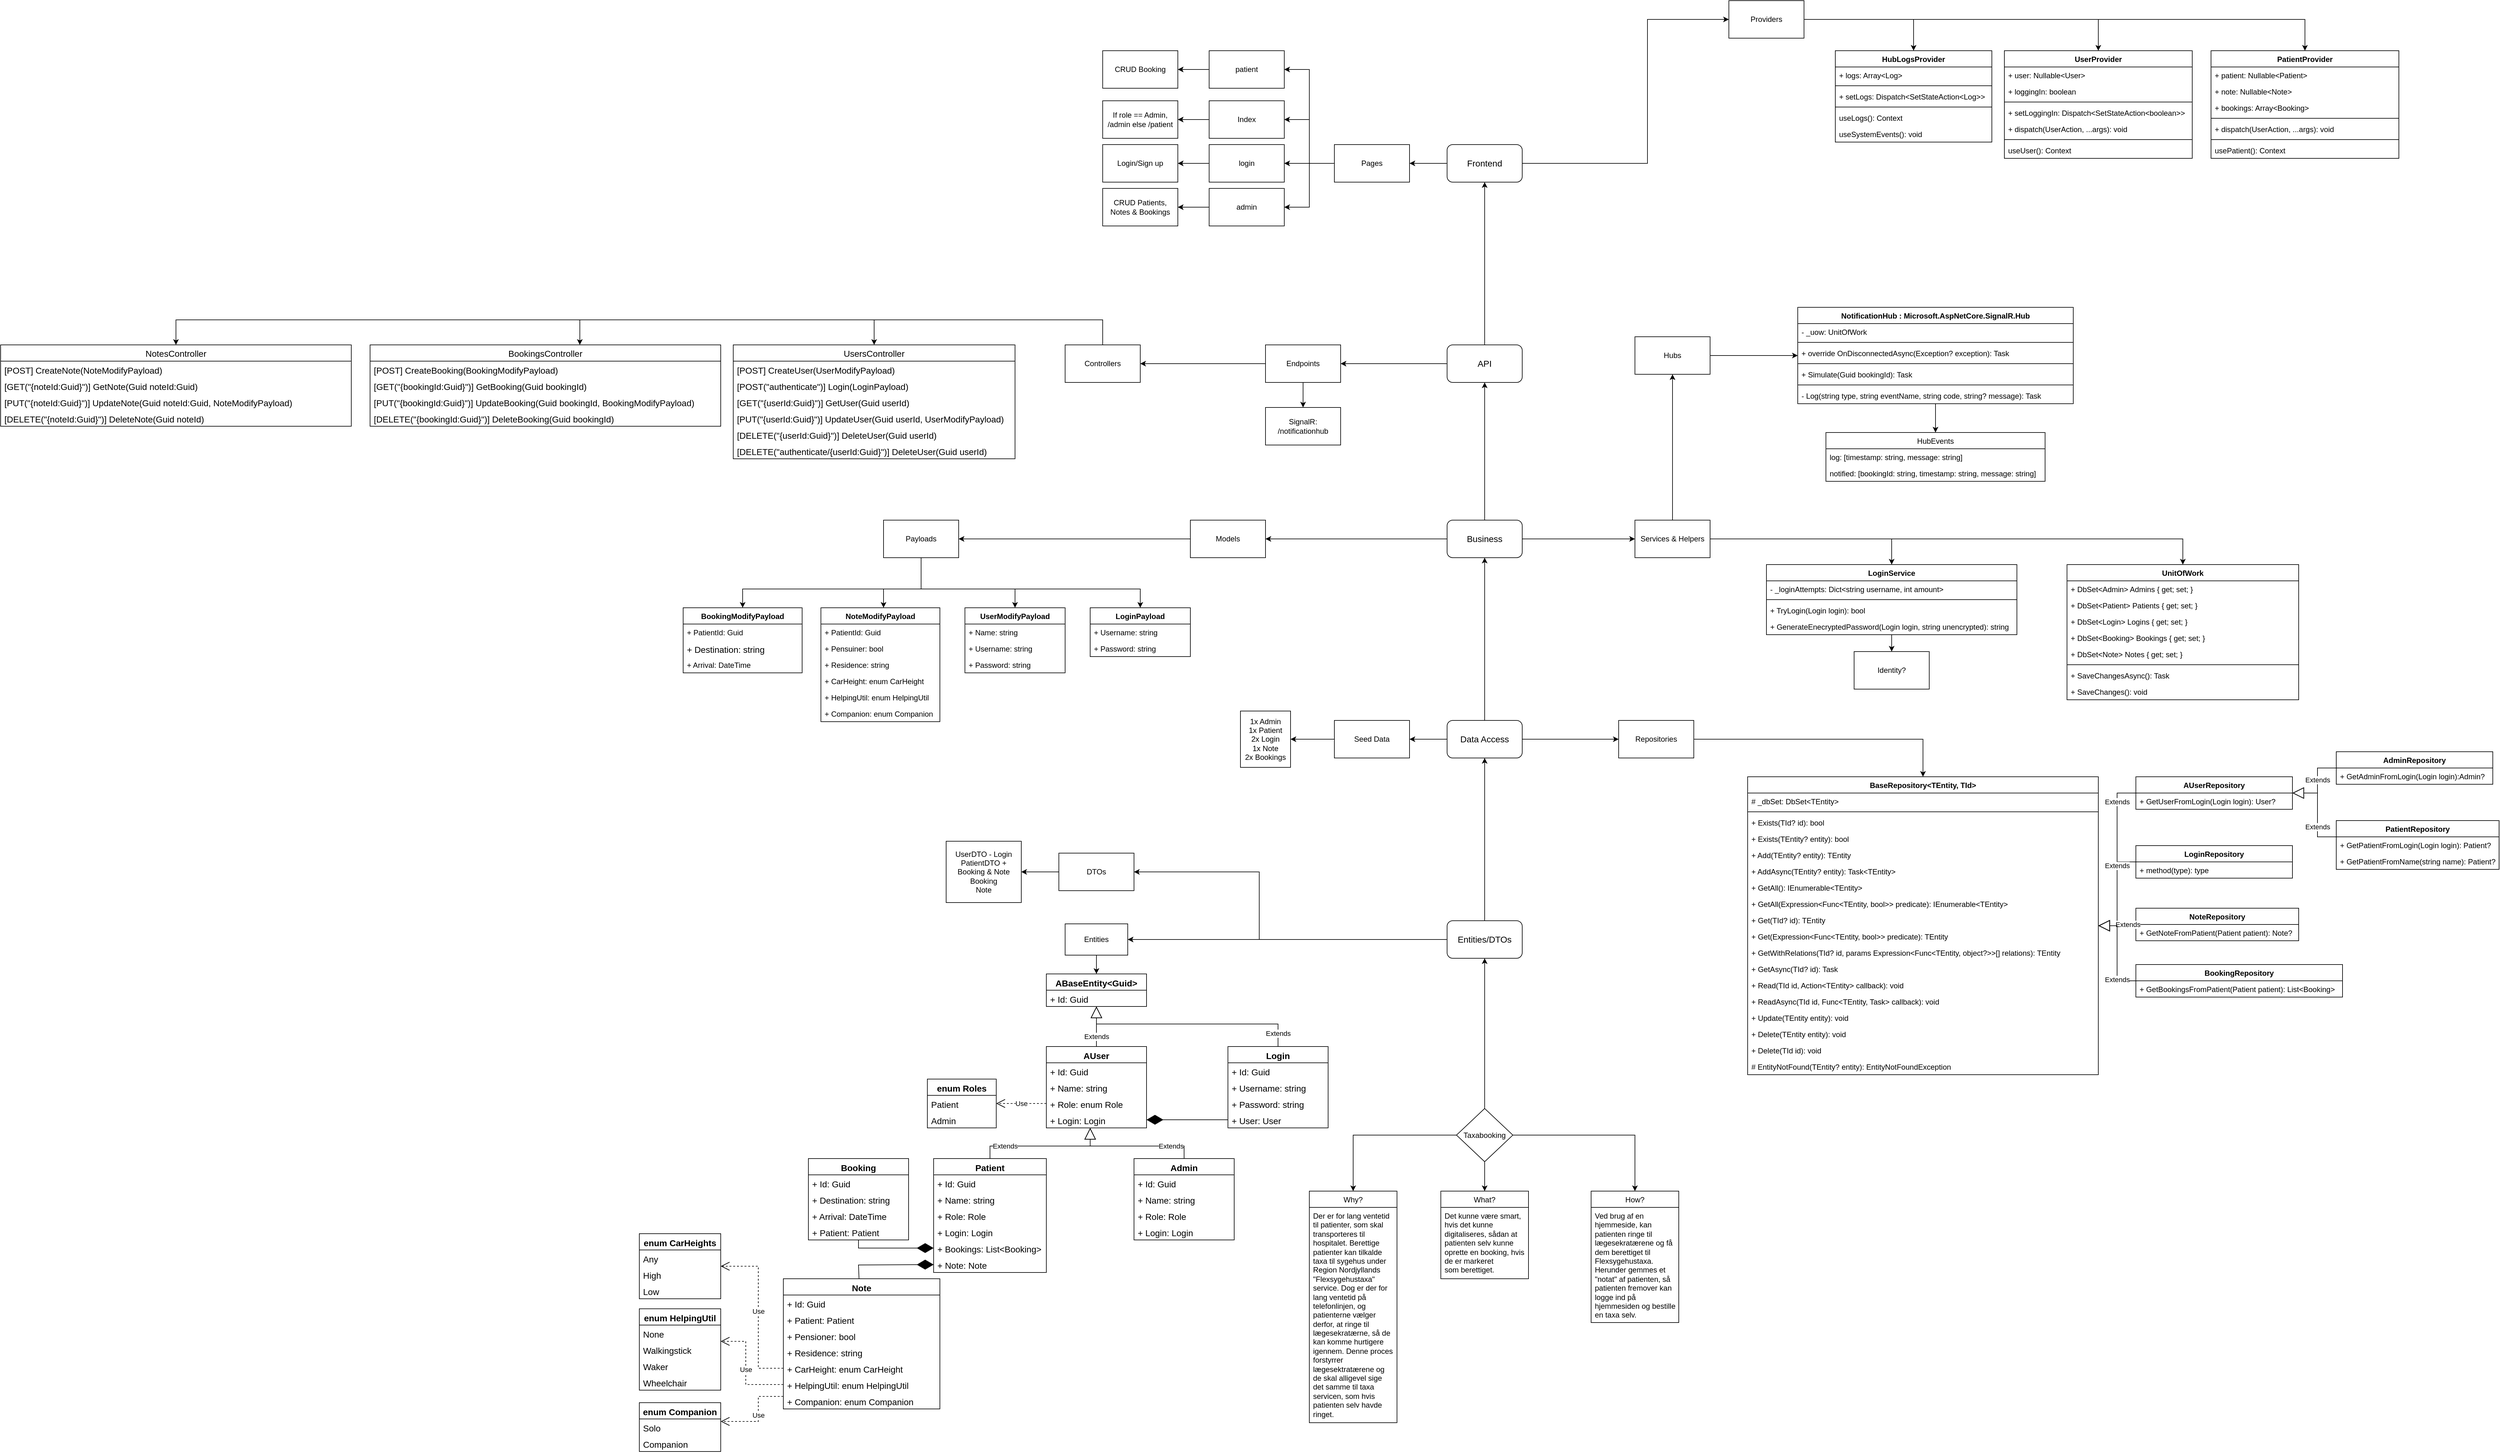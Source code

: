 <mxfile version="16.5.1" type="device"><diagram id="OKeLsXQ_E--YH-A5U_VI" name="Page-1"><mxGraphModel dx="3111" dy="2157" grid="1" gridSize="10" guides="1" tooltips="1" connect="1" arrows="1" fold="1" page="0" pageScale="1" pageWidth="827" pageHeight="1169" math="0" shadow="0"><root><mxCell id="0"/><mxCell id="1" parent="0"/><mxCell id="HH2EUezsrykWYpBA1SF--14" style="edgeStyle=orthogonalEdgeStyle;rounded=0;orthogonalLoop=1;jettySize=auto;html=1;" parent="1" source="HH2EUezsrykWYpBA1SF--2" target="HH2EUezsrykWYpBA1SF--4" edge="1"><mxGeometry relative="1" as="geometry"/></mxCell><mxCell id="HH2EUezsrykWYpBA1SF--15" style="edgeStyle=orthogonalEdgeStyle;rounded=0;orthogonalLoop=1;jettySize=auto;html=1;" parent="1" source="HH2EUezsrykWYpBA1SF--2" target="HH2EUezsrykWYpBA1SF--10" edge="1"><mxGeometry relative="1" as="geometry"/></mxCell><mxCell id="HH2EUezsrykWYpBA1SF--18" value="" style="edgeStyle=orthogonalEdgeStyle;rounded=0;orthogonalLoop=1;jettySize=auto;html=1;" parent="1" source="HH2EUezsrykWYpBA1SF--2" target="HH2EUezsrykWYpBA1SF--16" edge="1"><mxGeometry relative="1" as="geometry"/></mxCell><mxCell id="HH2EUezsrykWYpBA1SF--2" value="Taxabooking" style="rhombus;whiteSpace=wrap;html=1;" parent="1" vertex="1"><mxGeometry x="355" y="350" width="90" height="85" as="geometry"/></mxCell><mxCell id="HH2EUezsrykWYpBA1SF--4" value="Why?" style="swimlane;fontStyle=0;childLayout=stackLayout;horizontal=1;startSize=26;fillColor=none;horizontalStack=0;resizeParent=1;resizeParentMax=0;resizeLast=0;collapsible=1;marginBottom=0;" parent="1" vertex="1"><mxGeometry x="120" y="482" width="140" height="370" as="geometry"/></mxCell><mxCell id="HH2EUezsrykWYpBA1SF--5" value="Der er for lang ventetid til patienter, som skal transporteres til hospitalet. Berettige patienter kan tilkalde taxa til sygehus under Region Nordjyllands &quot;Flexsygehustaxa&quot; service. Dog er der for lang ventetid på telefonlinjen, og patienterne vælger derfor, at ringe til lægesekratærne, så de kan komme hurtigere igennem. Denne proces forstyrrer lægesektratærene og de skal alligevel sige det samme til taxa servicen, som hvis patienten selv havde ringet." style="text;strokeColor=none;fillColor=none;align=left;verticalAlign=top;spacingLeft=4;spacingRight=4;overflow=hidden;rotatable=0;points=[[0,0.5],[1,0.5]];portConstraint=eastwest;whiteSpace=wrap;" parent="HH2EUezsrykWYpBA1SF--4" vertex="1"><mxGeometry y="26" width="140" height="344" as="geometry"/></mxCell><mxCell id="HH2EUezsrykWYpBA1SF--10" value="How?" style="swimlane;fontStyle=0;childLayout=stackLayout;horizontal=1;startSize=26;fillColor=none;horizontalStack=0;resizeParent=1;resizeParentMax=0;resizeLast=0;collapsible=1;marginBottom=0;" parent="1" vertex="1"><mxGeometry x="570" y="482" width="140" height="210" as="geometry"/></mxCell><mxCell id="HH2EUezsrykWYpBA1SF--13" value="Ved brug af en hjemmeside, kan patienten ringe til lægesekratærene og få dem berettiget til Flexsygehustaxa. Herunder gemmes et &quot;notat&quot; af patienten, så patienten fremover kan logge ind på hjemmesiden og bestille en taxa selv." style="text;strokeColor=none;fillColor=none;align=left;verticalAlign=top;spacingLeft=4;spacingRight=4;overflow=hidden;rotatable=0;points=[[0,0.5],[1,0.5]];portConstraint=eastwest;whiteSpace=wrap;" parent="HH2EUezsrykWYpBA1SF--10" vertex="1"><mxGeometry y="26" width="140" height="184" as="geometry"/></mxCell><mxCell id="HH2EUezsrykWYpBA1SF--16" value="What?" style="swimlane;fontStyle=0;childLayout=stackLayout;horizontal=1;startSize=26;fillColor=none;horizontalStack=0;resizeParent=1;resizeParentMax=0;resizeLast=0;collapsible=1;marginBottom=0;" parent="1" vertex="1"><mxGeometry x="330" y="482" width="140" height="140" as="geometry"/></mxCell><mxCell id="24cGQdHeKjbuQx9I3mHl-3" value="Det kunne være smart, hvis det kunne digitaliseres, sådan at patienten selv kunne oprette en booking, hvis de er markeret som berettiget." style="text;strokeColor=none;fillColor=none;align=left;verticalAlign=top;spacingLeft=4;spacingRight=4;overflow=hidden;rotatable=0;points=[[0,0.5],[1,0.5]];portConstraint=eastwest;whiteSpace=wrap;" parent="HH2EUezsrykWYpBA1SF--16" vertex="1"><mxGeometry y="26" width="140" height="114" as="geometry"/></mxCell><mxCell id="HH2EUezsrykWYpBA1SF--20" value="" style="edgeStyle=orthogonalEdgeStyle;rounded=0;orthogonalLoop=1;jettySize=auto;html=1;fontSize=14;" parent="1" source="HH2EUezsrykWYpBA1SF--21" target="HH2EUezsrykWYpBA1SF--25" edge="1"><mxGeometry relative="1" as="geometry"/></mxCell><mxCell id="HH2EUezsrykWYpBA1SF--60" value="" style="edgeStyle=orthogonalEdgeStyle;rounded=0;orthogonalLoop=1;jettySize=auto;html=1;" parent="1" source="HH2EUezsrykWYpBA1SF--21" target="HH2EUezsrykWYpBA1SF--33" edge="1"><mxGeometry relative="1" as="geometry"><Array as="points"><mxPoint x="270" y="-240"/><mxPoint x="270" y="-240"/></Array></mxGeometry></mxCell><mxCell id="HH2EUezsrykWYpBA1SF--61" style="edgeStyle=orthogonalEdgeStyle;rounded=0;orthogonalLoop=1;jettySize=auto;html=1;" parent="1" source="HH2EUezsrykWYpBA1SF--21" target="HH2EUezsrykWYpBA1SF--32" edge="1"><mxGeometry relative="1" as="geometry"/></mxCell><mxCell id="HH2EUezsrykWYpBA1SF--21" value="Data Access" style="rounded=1;whiteSpace=wrap;html=1;fontSize=14;" parent="1" vertex="1"><mxGeometry x="340" y="-270" width="120" height="60" as="geometry"/></mxCell><mxCell id="HH2EUezsrykWYpBA1SF--22" value="" style="edgeStyle=orthogonalEdgeStyle;rounded=0;orthogonalLoop=1;jettySize=auto;html=1;fontSize=14;" parent="1" source="HH2EUezsrykWYpBA1SF--23" target="HH2EUezsrykWYpBA1SF--21" edge="1"><mxGeometry relative="1" as="geometry"/></mxCell><mxCell id="HH2EUezsrykWYpBA1SF--62" style="edgeStyle=orthogonalEdgeStyle;rounded=0;orthogonalLoop=1;jettySize=auto;html=1;" parent="1" source="HH2EUezsrykWYpBA1SF--23" target="HH2EUezsrykWYpBA1SF--30" edge="1"><mxGeometry relative="1" as="geometry"><mxPoint x="130" y="75" as="sourcePoint"/></mxGeometry></mxCell><mxCell id="24cGQdHeKjbuQx9I3mHl-97" style="edgeStyle=orthogonalEdgeStyle;rounded=0;orthogonalLoop=1;jettySize=auto;html=1;" parent="1" source="HH2EUezsrykWYpBA1SF--23" target="24cGQdHeKjbuQx9I3mHl-96" edge="1"><mxGeometry relative="1" as="geometry"><Array as="points"><mxPoint x="40" y="80"/><mxPoint x="40" y="-28"/></Array></mxGeometry></mxCell><mxCell id="HH2EUezsrykWYpBA1SF--23" value="Entities/DTOs" style="rounded=1;whiteSpace=wrap;html=1;fontSize=14;" parent="1" vertex="1"><mxGeometry x="340" y="50" width="120" height="60" as="geometry"/></mxCell><mxCell id="HH2EUezsrykWYpBA1SF--24" style="edgeStyle=orthogonalEdgeStyle;rounded=0;orthogonalLoop=1;jettySize=auto;html=1;fontSize=14;" parent="1" source="HH2EUezsrykWYpBA1SF--25" target="HH2EUezsrykWYpBA1SF--27" edge="1"><mxGeometry relative="1" as="geometry"><mxPoint x="400.0" y="-10" as="targetPoint"/></mxGeometry></mxCell><mxCell id="HH2EUezsrykWYpBA1SF--63" style="edgeStyle=orthogonalEdgeStyle;rounded=0;orthogonalLoop=1;jettySize=auto;html=1;" parent="1" source="HH2EUezsrykWYpBA1SF--25" target="HH2EUezsrykWYpBA1SF--57" edge="1"><mxGeometry relative="1" as="geometry"/></mxCell><mxCell id="HH2EUezsrykWYpBA1SF--64" style="edgeStyle=orthogonalEdgeStyle;rounded=0;orthogonalLoop=1;jettySize=auto;html=1;" parent="1" source="HH2EUezsrykWYpBA1SF--25" target="HH2EUezsrykWYpBA1SF--58" edge="1"><mxGeometry relative="1" as="geometry"><Array as="points"><mxPoint x="180" y="-560"/><mxPoint x="180" y="-560"/></Array></mxGeometry></mxCell><mxCell id="HH2EUezsrykWYpBA1SF--25" value="Business" style="rounded=1;whiteSpace=wrap;html=1;fontSize=14;" parent="1" vertex="1"><mxGeometry x="340" y="-590" width="120" height="60" as="geometry"/></mxCell><mxCell id="HH2EUezsrykWYpBA1SF--26" value="" style="edgeStyle=orthogonalEdgeStyle;rounded=0;orthogonalLoop=1;jettySize=auto;html=1;fontSize=14;" parent="1" source="HH2EUezsrykWYpBA1SF--27" target="HH2EUezsrykWYpBA1SF--28" edge="1"><mxGeometry relative="1" as="geometry"/></mxCell><mxCell id="HH2EUezsrykWYpBA1SF--65" style="edgeStyle=orthogonalEdgeStyle;rounded=0;orthogonalLoop=1;jettySize=auto;html=1;" parent="1" source="HH2EUezsrykWYpBA1SF--27" target="HH2EUezsrykWYpBA1SF--54" edge="1"><mxGeometry relative="1" as="geometry"/></mxCell><mxCell id="HH2EUezsrykWYpBA1SF--27" value="API" style="rounded=1;whiteSpace=wrap;html=1;fontSize=14;" parent="1" vertex="1"><mxGeometry x="340" y="-870" width="120" height="60" as="geometry"/></mxCell><mxCell id="HH2EUezsrykWYpBA1SF--67" style="edgeStyle=orthogonalEdgeStyle;rounded=0;orthogonalLoop=1;jettySize=auto;html=1;" parent="1" source="HH2EUezsrykWYpBA1SF--28" target="HH2EUezsrykWYpBA1SF--55" edge="1"><mxGeometry relative="1" as="geometry"><mxPoint x="280" y="-1160" as="targetPoint"/></mxGeometry></mxCell><mxCell id="HH2EUezsrykWYpBA1SF--68" style="edgeStyle=orthogonalEdgeStyle;rounded=0;orthogonalLoop=1;jettySize=auto;html=1;" parent="1" source="HH2EUezsrykWYpBA1SF--28" target="HH2EUezsrykWYpBA1SF--59" edge="1"><mxGeometry relative="1" as="geometry"><mxPoint x="559.941" y="-1330" as="targetPoint"/><Array as="points"><mxPoint x="660" y="-1160"/><mxPoint x="660" y="-1390"/></Array></mxGeometry></mxCell><mxCell id="HH2EUezsrykWYpBA1SF--28" value="Frontend" style="rounded=1;whiteSpace=wrap;html=1;fontSize=14;" parent="1" vertex="1"><mxGeometry x="340" y="-1190" width="120" height="60" as="geometry"/></mxCell><mxCell id="HH2EUezsrykWYpBA1SF--29" value="" style="edgeStyle=orthogonalEdgeStyle;rounded=0;orthogonalLoop=1;jettySize=auto;html=1;fontSize=14;" parent="1" source="HH2EUezsrykWYpBA1SF--2" target="HH2EUezsrykWYpBA1SF--23" edge="1"><mxGeometry relative="1" as="geometry"><mxPoint x="400" y="360" as="sourcePoint"/></mxGeometry></mxCell><mxCell id="HH2EUezsrykWYpBA1SF--72" value="" style="edgeStyle=orthogonalEdgeStyle;rounded=0;orthogonalLoop=1;jettySize=auto;html=1;" parent="1" source="HH2EUezsrykWYpBA1SF--30" target="HH2EUezsrykWYpBA1SF--70" edge="1"><mxGeometry relative="1" as="geometry"/></mxCell><mxCell id="HH2EUezsrykWYpBA1SF--30" value="Entities" style="whiteSpace=wrap;html=1;" parent="1" vertex="1"><mxGeometry x="-270" y="55" width="100" height="50" as="geometry"/></mxCell><mxCell id="HH2EUezsrykWYpBA1SF--31" style="edgeStyle=orthogonalEdgeStyle;rounded=0;orthogonalLoop=1;jettySize=auto;html=1;entryX=0.5;entryY=0;entryDx=0;entryDy=0;" parent="1" source="HH2EUezsrykWYpBA1SF--32" target="HH2EUezsrykWYpBA1SF--34" edge="1"><mxGeometry relative="1" as="geometry"><Array as="points"><mxPoint x="1100" y="-240"/></Array></mxGeometry></mxCell><mxCell id="HH2EUezsrykWYpBA1SF--32" value="Repositories" style="whiteSpace=wrap;html=1;" parent="1" vertex="1"><mxGeometry x="614" y="-270" width="120" height="60" as="geometry"/></mxCell><mxCell id="24cGQdHeKjbuQx9I3mHl-95" value="" style="edgeStyle=orthogonalEdgeStyle;rounded=0;orthogonalLoop=1;jettySize=auto;html=1;" parent="1" source="HH2EUezsrykWYpBA1SF--33" target="24cGQdHeKjbuQx9I3mHl-94" edge="1"><mxGeometry relative="1" as="geometry"/></mxCell><mxCell id="HH2EUezsrykWYpBA1SF--33" value="Seed Data" style="whiteSpace=wrap;html=1;" parent="1" vertex="1"><mxGeometry x="160" y="-270" width="120" height="60" as="geometry"/></mxCell><mxCell id="HH2EUezsrykWYpBA1SF--34" value="BaseRepository&lt;TEntity, TId&gt;" style="swimlane;fontStyle=1;align=center;verticalAlign=top;childLayout=stackLayout;horizontal=1;startSize=26;horizontalStack=0;resizeParent=1;resizeParentMax=0;resizeLast=0;collapsible=1;marginBottom=0;" parent="1" vertex="1"><mxGeometry x="820" y="-180" width="560" height="476" as="geometry"><mxRectangle x="560" y="227" width="200" height="26" as="alternateBounds"/></mxGeometry></mxCell><mxCell id="HH2EUezsrykWYpBA1SF--35" value="# _dbSet: DbSet&lt;TEntity&gt;" style="text;strokeColor=none;fillColor=none;align=left;verticalAlign=top;spacingLeft=4;spacingRight=4;overflow=hidden;rotatable=0;points=[[0,0.5],[1,0.5]];portConstraint=eastwest;" parent="HH2EUezsrykWYpBA1SF--34" vertex="1"><mxGeometry y="26" width="560" height="26" as="geometry"/></mxCell><mxCell id="HH2EUezsrykWYpBA1SF--36" value="" style="line;strokeWidth=1;fillColor=none;align=left;verticalAlign=middle;spacingTop=-1;spacingLeft=3;spacingRight=3;rotatable=0;labelPosition=right;points=[];portConstraint=eastwest;" parent="HH2EUezsrykWYpBA1SF--34" vertex="1"><mxGeometry y="52" width="560" height="8" as="geometry"/></mxCell><mxCell id="HH2EUezsrykWYpBA1SF--37" value="+ Exists(TId? id): bool" style="text;strokeColor=none;fillColor=none;align=left;verticalAlign=top;spacingLeft=4;spacingRight=4;overflow=hidden;rotatable=0;points=[[0,0.5],[1,0.5]];portConstraint=eastwest;" parent="HH2EUezsrykWYpBA1SF--34" vertex="1"><mxGeometry y="60" width="560" height="26" as="geometry"/></mxCell><mxCell id="HH2EUezsrykWYpBA1SF--38" value="+ Exists(TEntity? entity): bool" style="text;strokeColor=none;fillColor=none;align=left;verticalAlign=top;spacingLeft=4;spacingRight=4;overflow=hidden;rotatable=0;points=[[0,0.5],[1,0.5]];portConstraint=eastwest;" parent="HH2EUezsrykWYpBA1SF--34" vertex="1"><mxGeometry y="86" width="560" height="26" as="geometry"/></mxCell><mxCell id="HH2EUezsrykWYpBA1SF--39" value="+ Add(TEntity? entity): TEntity" style="text;strokeColor=none;fillColor=none;align=left;verticalAlign=top;spacingLeft=4;spacingRight=4;overflow=hidden;rotatable=0;points=[[0,0.5],[1,0.5]];portConstraint=eastwest;" parent="HH2EUezsrykWYpBA1SF--34" vertex="1"><mxGeometry y="112" width="560" height="26" as="geometry"/></mxCell><mxCell id="HH2EUezsrykWYpBA1SF--40" value="+ AddAsync(TEntity? entity): Task&lt;TEntity&gt;" style="text;strokeColor=none;fillColor=none;align=left;verticalAlign=top;spacingLeft=4;spacingRight=4;overflow=hidden;rotatable=0;points=[[0,0.5],[1,0.5]];portConstraint=eastwest;" parent="HH2EUezsrykWYpBA1SF--34" vertex="1"><mxGeometry y="138" width="560" height="26" as="geometry"/></mxCell><mxCell id="HH2EUezsrykWYpBA1SF--41" value="+ GetAll(): IEnumerable&lt;TEntity&gt;" style="text;strokeColor=none;fillColor=none;align=left;verticalAlign=top;spacingLeft=4;spacingRight=4;overflow=hidden;rotatable=0;points=[[0,0.5],[1,0.5]];portConstraint=eastwest;" parent="HH2EUezsrykWYpBA1SF--34" vertex="1"><mxGeometry y="164" width="560" height="26" as="geometry"/></mxCell><mxCell id="HH2EUezsrykWYpBA1SF--42" value="+ GetAll(Expression&lt;Func&lt;TEntity, bool&gt;&gt; predicate): IEnumerable&lt;TEntity&gt;" style="text;strokeColor=none;fillColor=none;align=left;verticalAlign=top;spacingLeft=4;spacingRight=4;overflow=hidden;rotatable=0;points=[[0,0.5],[1,0.5]];portConstraint=eastwest;" parent="HH2EUezsrykWYpBA1SF--34" vertex="1"><mxGeometry y="190" width="560" height="26" as="geometry"/></mxCell><mxCell id="HH2EUezsrykWYpBA1SF--43" value="+ Get(TId? id): TEntity" style="text;strokeColor=none;fillColor=none;align=left;verticalAlign=top;spacingLeft=4;spacingRight=4;overflow=hidden;rotatable=0;points=[[0,0.5],[1,0.5]];portConstraint=eastwest;" parent="HH2EUezsrykWYpBA1SF--34" vertex="1"><mxGeometry y="216" width="560" height="26" as="geometry"/></mxCell><mxCell id="HH2EUezsrykWYpBA1SF--44" value="+ Get(Expression&lt;Func&lt;TEntity, bool&gt;&gt; predicate): TEntity" style="text;strokeColor=none;fillColor=none;align=left;verticalAlign=top;spacingLeft=4;spacingRight=4;overflow=hidden;rotatable=0;points=[[0,0.5],[1,0.5]];portConstraint=eastwest;" parent="HH2EUezsrykWYpBA1SF--34" vertex="1"><mxGeometry y="242" width="560" height="26" as="geometry"/></mxCell><mxCell id="HH2EUezsrykWYpBA1SF--45" value="+ GetWithRelations(TId? id, params Expression&lt;Func&lt;TEntity, object?&gt;&gt;[] relations): TEntity" style="text;strokeColor=none;fillColor=none;align=left;verticalAlign=top;spacingLeft=4;spacingRight=4;overflow=hidden;rotatable=0;points=[[0,0.5],[1,0.5]];portConstraint=eastwest;" parent="HH2EUezsrykWYpBA1SF--34" vertex="1"><mxGeometry y="268" width="560" height="26" as="geometry"/></mxCell><mxCell id="HH2EUezsrykWYpBA1SF--46" value="+ GetAsync(TId? id): Task" style="text;strokeColor=none;fillColor=none;align=left;verticalAlign=top;spacingLeft=4;spacingRight=4;overflow=hidden;rotatable=0;points=[[0,0.5],[1,0.5]];portConstraint=eastwest;" parent="HH2EUezsrykWYpBA1SF--34" vertex="1"><mxGeometry y="294" width="560" height="26" as="geometry"/></mxCell><mxCell id="HH2EUezsrykWYpBA1SF--47" value="+ Read(TId id, Action&lt;TEntity&gt; callback): void" style="text;strokeColor=none;fillColor=none;align=left;verticalAlign=top;spacingLeft=4;spacingRight=4;overflow=hidden;rotatable=0;points=[[0,0.5],[1,0.5]];portConstraint=eastwest;" parent="HH2EUezsrykWYpBA1SF--34" vertex="1"><mxGeometry y="320" width="560" height="26" as="geometry"/></mxCell><mxCell id="HH2EUezsrykWYpBA1SF--48" value="+ ReadAsync(TId id, Func&lt;TEntity, Task&gt; callback): void" style="text;strokeColor=none;fillColor=none;align=left;verticalAlign=top;spacingLeft=4;spacingRight=4;overflow=hidden;rotatable=0;points=[[0,0.5],[1,0.5]];portConstraint=eastwest;" parent="HH2EUezsrykWYpBA1SF--34" vertex="1"><mxGeometry y="346" width="560" height="26" as="geometry"/></mxCell><mxCell id="HH2EUezsrykWYpBA1SF--49" value="+ Update(TEntity entity): void" style="text;strokeColor=none;fillColor=none;align=left;verticalAlign=top;spacingLeft=4;spacingRight=4;overflow=hidden;rotatable=0;points=[[0,0.5],[1,0.5]];portConstraint=eastwest;" parent="HH2EUezsrykWYpBA1SF--34" vertex="1"><mxGeometry y="372" width="560" height="26" as="geometry"/></mxCell><mxCell id="HH2EUezsrykWYpBA1SF--50" value="+ Delete(TEntity entity): void" style="text;strokeColor=none;fillColor=none;align=left;verticalAlign=top;spacingLeft=4;spacingRight=4;overflow=hidden;rotatable=0;points=[[0,0.5],[1,0.5]];portConstraint=eastwest;" parent="HH2EUezsrykWYpBA1SF--34" vertex="1"><mxGeometry y="398" width="560" height="26" as="geometry"/></mxCell><mxCell id="HH2EUezsrykWYpBA1SF--51" value="+ Delete(TId id): void" style="text;strokeColor=none;fillColor=none;align=left;verticalAlign=top;spacingLeft=4;spacingRight=4;overflow=hidden;rotatable=0;points=[[0,0.5],[1,0.5]];portConstraint=eastwest;" parent="HH2EUezsrykWYpBA1SF--34" vertex="1"><mxGeometry y="424" width="560" height="26" as="geometry"/></mxCell><mxCell id="HH2EUezsrykWYpBA1SF--52" value="# EntityNotFound(TEntity? entity): EntityNotFoundException" style="text;strokeColor=none;fillColor=none;align=left;verticalAlign=top;spacingLeft=4;spacingRight=4;overflow=hidden;rotatable=0;points=[[0,0.5],[1,0.5]];portConstraint=eastwest;" parent="HH2EUezsrykWYpBA1SF--34" vertex="1"><mxGeometry y="450" width="560" height="26" as="geometry"/></mxCell><mxCell id="POBekv2E9np79zT2zev1-29" style="edgeStyle=orthogonalEdgeStyle;rounded=0;orthogonalLoop=1;jettySize=auto;html=1;entryX=0.5;entryY=0;entryDx=0;entryDy=0;" parent="1" source="HH2EUezsrykWYpBA1SF--53" target="POBekv2E9np79zT2zev1-6" edge="1"><mxGeometry relative="1" as="geometry"><Array as="points"><mxPoint x="-210" y="-910"/><mxPoint x="-575" y="-910"/></Array></mxGeometry></mxCell><mxCell id="24cGQdHeKjbuQx9I3mHl-137" style="edgeStyle=orthogonalEdgeStyle;rounded=0;orthogonalLoop=1;jettySize=auto;html=1;fontSize=12;" parent="1" source="HH2EUezsrykWYpBA1SF--53" target="24cGQdHeKjbuQx9I3mHl-107" edge="1"><mxGeometry relative="1" as="geometry"><Array as="points"><mxPoint x="-210" y="-910"/><mxPoint x="-1045" y="-910"/></Array></mxGeometry></mxCell><mxCell id="24cGQdHeKjbuQx9I3mHl-145" style="edgeStyle=orthogonalEdgeStyle;rounded=0;orthogonalLoop=1;jettySize=auto;html=1;fontSize=12;" parent="1" source="HH2EUezsrykWYpBA1SF--53" target="24cGQdHeKjbuQx9I3mHl-140" edge="1"><mxGeometry relative="1" as="geometry"><Array as="points"><mxPoint x="-210" y="-910"/><mxPoint x="-1690" y="-910"/></Array></mxGeometry></mxCell><mxCell id="HH2EUezsrykWYpBA1SF--53" value="Controllers" style="whiteSpace=wrap;html=1;" parent="1" vertex="1"><mxGeometry x="-270" y="-870" width="120" height="60" as="geometry"/></mxCell><mxCell id="HH2EUezsrykWYpBA1SF--66" style="edgeStyle=orthogonalEdgeStyle;rounded=0;orthogonalLoop=1;jettySize=auto;html=1;" parent="1" source="HH2EUezsrykWYpBA1SF--54" target="HH2EUezsrykWYpBA1SF--53" edge="1"><mxGeometry relative="1" as="geometry"/></mxCell><mxCell id="POBekv2E9np79zT2zev1-5" style="edgeStyle=orthogonalEdgeStyle;rounded=0;orthogonalLoop=1;jettySize=auto;html=1;" parent="1" source="HH2EUezsrykWYpBA1SF--54" target="POBekv2E9np79zT2zev1-4" edge="1"><mxGeometry relative="1" as="geometry"/></mxCell><mxCell id="HH2EUezsrykWYpBA1SF--54" value="Endpoints" style="whiteSpace=wrap;html=1;" parent="1" vertex="1"><mxGeometry x="50" y="-870" width="120" height="60" as="geometry"/></mxCell><mxCell id="POBekv2E9np79zT2zev1-37" style="edgeStyle=orthogonalEdgeStyle;rounded=0;orthogonalLoop=1;jettySize=auto;html=1;" parent="1" source="HH2EUezsrykWYpBA1SF--55" target="POBekv2E9np79zT2zev1-31" edge="1"><mxGeometry relative="1" as="geometry"/></mxCell><mxCell id="POBekv2E9np79zT2zev1-38" style="edgeStyle=orthogonalEdgeStyle;rounded=0;orthogonalLoop=1;jettySize=auto;html=1;" parent="1" source="HH2EUezsrykWYpBA1SF--55" target="HH2EUezsrykWYpBA1SF--73" edge="1"><mxGeometry relative="1" as="geometry"><Array as="points"><mxPoint x="120" y="-1160"/><mxPoint x="120" y="-1230"/></Array></mxGeometry></mxCell><mxCell id="POBekv2E9np79zT2zev1-39" style="edgeStyle=orthogonalEdgeStyle;rounded=0;orthogonalLoop=1;jettySize=auto;html=1;" parent="1" source="HH2EUezsrykWYpBA1SF--55" target="HH2EUezsrykWYpBA1SF--74" edge="1"><mxGeometry relative="1" as="geometry"><Array as="points"><mxPoint x="120" y="-1160"/><mxPoint x="120" y="-1090"/></Array></mxGeometry></mxCell><mxCell id="24cGQdHeKjbuQx9I3mHl-161" style="edgeStyle=orthogonalEdgeStyle;rounded=0;orthogonalLoop=1;jettySize=auto;html=1;fontSize=12;" parent="1" source="HH2EUezsrykWYpBA1SF--55" target="24cGQdHeKjbuQx9I3mHl-158" edge="1"><mxGeometry relative="1" as="geometry"><Array as="points"><mxPoint x="120" y="-1160"/><mxPoint x="120" y="-1310"/></Array></mxGeometry></mxCell><mxCell id="HH2EUezsrykWYpBA1SF--55" value="Pages" style="whiteSpace=wrap;html=1;" parent="1" vertex="1"><mxGeometry x="160" y="-1190" width="120" height="60" as="geometry"/></mxCell><mxCell id="HH2EUezsrykWYpBA1SF--163" style="edgeStyle=orthogonalEdgeStyle;rounded=0;orthogonalLoop=1;jettySize=auto;html=1;entryX=0.5;entryY=0;entryDx=0;entryDy=0;" parent="1" source="HH2EUezsrykWYpBA1SF--57" target="HH2EUezsrykWYpBA1SF--114" edge="1"><mxGeometry relative="1" as="geometry"><Array as="points"><mxPoint x="1050" y="-560"/></Array></mxGeometry></mxCell><mxCell id="POBekv2E9np79zT2zev1-45" style="edgeStyle=orthogonalEdgeStyle;rounded=0;orthogonalLoop=1;jettySize=auto;html=1;" parent="1" source="HH2EUezsrykWYpBA1SF--57" target="POBekv2E9np79zT2zev1-44" edge="1"><mxGeometry relative="1" as="geometry"/></mxCell><mxCell id="POBekv2E9np79zT2zev1-96" style="edgeStyle=orthogonalEdgeStyle;rounded=0;orthogonalLoop=1;jettySize=auto;html=1;" parent="1" source="HH2EUezsrykWYpBA1SF--57" target="POBekv2E9np79zT2zev1-86" edge="1"><mxGeometry relative="1" as="geometry"/></mxCell><mxCell id="HH2EUezsrykWYpBA1SF--57" value="Services &amp;amp; Helpers" style="whiteSpace=wrap;html=1;" parent="1" vertex="1"><mxGeometry x="640" y="-590" width="120" height="60" as="geometry"/></mxCell><mxCell id="POBekv2E9np79zT2zev1-12" style="edgeStyle=orthogonalEdgeStyle;rounded=0;orthogonalLoop=1;jettySize=auto;html=1;" parent="1" source="HH2EUezsrykWYpBA1SF--58" target="POBekv2E9np79zT2zev1-11" edge="1"><mxGeometry relative="1" as="geometry"/></mxCell><mxCell id="HH2EUezsrykWYpBA1SF--58" value="Models" style="whiteSpace=wrap;html=1;" parent="1" vertex="1"><mxGeometry x="-70" y="-590" width="120" height="60" as="geometry"/></mxCell><mxCell id="POBekv2E9np79zT2zev1-138" style="edgeStyle=orthogonalEdgeStyle;rounded=0;orthogonalLoop=1;jettySize=auto;html=1;" parent="1" source="HH2EUezsrykWYpBA1SF--59" target="POBekv2E9np79zT2zev1-108" edge="1"><mxGeometry relative="1" as="geometry"/></mxCell><mxCell id="POBekv2E9np79zT2zev1-139" style="edgeStyle=orthogonalEdgeStyle;rounded=0;orthogonalLoop=1;jettySize=auto;html=1;entryX=0.5;entryY=0;entryDx=0;entryDy=0;" parent="1" source="HH2EUezsrykWYpBA1SF--59" target="POBekv2E9np79zT2zev1-116" edge="1"><mxGeometry relative="1" as="geometry"/></mxCell><mxCell id="24cGQdHeKjbuQx9I3mHl-155" style="edgeStyle=orthogonalEdgeStyle;rounded=0;orthogonalLoop=1;jettySize=auto;html=1;fontSize=12;" parent="1" source="HH2EUezsrykWYpBA1SF--59" target="24cGQdHeKjbuQx9I3mHl-146" edge="1"><mxGeometry relative="1" as="geometry"/></mxCell><mxCell id="HH2EUezsrykWYpBA1SF--59" value="Providers" style="whiteSpace=wrap;html=1;" parent="1" vertex="1"><mxGeometry x="790" y="-1420" width="120" height="60" as="geometry"/></mxCell><mxCell id="HH2EUezsrykWYpBA1SF--70" value="ABaseEntity&lt;Guid&gt;" style="swimlane;fontStyle=1;align=center;verticalAlign=top;childLayout=stackLayout;horizontal=1;startSize=26;horizontalStack=0;resizeParent=1;resizeParentMax=0;resizeLast=0;collapsible=1;marginBottom=0;fontSize=14;" parent="1" vertex="1"><mxGeometry x="-300" y="135" width="160" height="52" as="geometry"/></mxCell><mxCell id="HH2EUezsrykWYpBA1SF--71" value="+ Id: Guid" style="text;strokeColor=none;fillColor=none;align=left;verticalAlign=top;spacingLeft=4;spacingRight=4;overflow=hidden;rotatable=0;points=[[0,0.5],[1,0.5]];portConstraint=eastwest;fontSize=14;" parent="HH2EUezsrykWYpBA1SF--70" vertex="1"><mxGeometry y="26" width="160" height="26" as="geometry"/></mxCell><mxCell id="24cGQdHeKjbuQx9I3mHl-157" value="" style="edgeStyle=orthogonalEdgeStyle;rounded=0;orthogonalLoop=1;jettySize=auto;html=1;fontSize=12;" parent="1" source="HH2EUezsrykWYpBA1SF--73" target="24cGQdHeKjbuQx9I3mHl-156" edge="1"><mxGeometry relative="1" as="geometry"/></mxCell><mxCell id="HH2EUezsrykWYpBA1SF--73" value="Index" style="whiteSpace=wrap;html=1;" parent="1" vertex="1"><mxGeometry x="-40" y="-1260" width="120" height="60" as="geometry"/></mxCell><mxCell id="HH2EUezsrykWYpBA1SF--76" value="" style="edgeStyle=orthogonalEdgeStyle;rounded=0;orthogonalLoop=1;jettySize=auto;html=1;" parent="1" source="HH2EUezsrykWYpBA1SF--74" target="HH2EUezsrykWYpBA1SF--75" edge="1"><mxGeometry relative="1" as="geometry"/></mxCell><mxCell id="HH2EUezsrykWYpBA1SF--74" value="admin" style="whiteSpace=wrap;html=1;" parent="1" vertex="1"><mxGeometry x="-40" y="-1120" width="120" height="60" as="geometry"/></mxCell><mxCell id="HH2EUezsrykWYpBA1SF--75" value="CRUD Patients, Notes &amp;amp; Bookings" style="whiteSpace=wrap;html=1;" parent="1" vertex="1"><mxGeometry x="-210" y="-1120" width="120" height="60" as="geometry"/></mxCell><mxCell id="HH2EUezsrykWYpBA1SF--77" value="AUser" style="swimlane;fontStyle=1;align=center;verticalAlign=top;childLayout=stackLayout;horizontal=1;startSize=26;horizontalStack=0;resizeParent=1;resizeParentMax=0;resizeLast=0;collapsible=1;marginBottom=0;fontSize=14;" parent="1" vertex="1"><mxGeometry x="-300" y="251" width="160" height="130" as="geometry"/></mxCell><mxCell id="HH2EUezsrykWYpBA1SF--79" value="+ Id: Guid" style="text;strokeColor=none;fillColor=none;align=left;verticalAlign=top;spacingLeft=4;spacingRight=4;overflow=hidden;rotatable=0;points=[[0,0.5],[1,0.5]];portConstraint=eastwest;fontSize=14;" parent="HH2EUezsrykWYpBA1SF--77" vertex="1"><mxGeometry y="26" width="160" height="26" as="geometry"/></mxCell><mxCell id="HH2EUezsrykWYpBA1SF--78" value="+ Name: string" style="text;strokeColor=none;fillColor=none;align=left;verticalAlign=top;spacingLeft=4;spacingRight=4;overflow=hidden;rotatable=0;points=[[0,0.5],[1,0.5]];portConstraint=eastwest;fontSize=14;" parent="HH2EUezsrykWYpBA1SF--77" vertex="1"><mxGeometry y="52" width="160" height="26" as="geometry"/></mxCell><mxCell id="24cGQdHeKjbuQx9I3mHl-8" value="+ Role: enum Role" style="text;strokeColor=none;fillColor=none;align=left;verticalAlign=top;spacingLeft=4;spacingRight=4;overflow=hidden;rotatable=0;points=[[0,0.5],[1,0.5]];portConstraint=eastwest;fontSize=14;" parent="HH2EUezsrykWYpBA1SF--77" vertex="1"><mxGeometry y="78" width="160" height="26" as="geometry"/></mxCell><mxCell id="HH2EUezsrykWYpBA1SF--221" value="+ Login: Login" style="text;strokeColor=none;fillColor=none;align=left;verticalAlign=top;spacingLeft=4;spacingRight=4;overflow=hidden;rotatable=0;points=[[0,0.5],[1,0.5]];portConstraint=eastwest;fontSize=14;" parent="HH2EUezsrykWYpBA1SF--77" vertex="1"><mxGeometry y="104" width="160" height="26" as="geometry"/></mxCell><mxCell id="HH2EUezsrykWYpBA1SF--94" value="Login" style="swimlane;fontStyle=1;align=center;verticalAlign=top;childLayout=stackLayout;horizontal=1;startSize=26;horizontalStack=0;resizeParent=1;resizeParentMax=0;resizeLast=0;collapsible=1;marginBottom=0;fontSize=14;" parent="1" vertex="1"><mxGeometry x="-10" y="251" width="160" height="130" as="geometry"/></mxCell><mxCell id="HH2EUezsrykWYpBA1SF--95" value="+ Id: Guid" style="text;strokeColor=none;fillColor=none;align=left;verticalAlign=top;spacingLeft=4;spacingRight=4;overflow=hidden;rotatable=0;points=[[0,0.5],[1,0.5]];portConstraint=eastwest;fontSize=14;" parent="HH2EUezsrykWYpBA1SF--94" vertex="1"><mxGeometry y="26" width="160" height="26" as="geometry"/></mxCell><mxCell id="HH2EUezsrykWYpBA1SF--97" value="+ Username: string" style="text;strokeColor=none;fillColor=none;align=left;verticalAlign=top;spacingLeft=4;spacingRight=4;overflow=hidden;rotatable=0;points=[[0,0.5],[1,0.5]];portConstraint=eastwest;fontSize=14;" parent="HH2EUezsrykWYpBA1SF--94" vertex="1"><mxGeometry y="52" width="160" height="26" as="geometry"/></mxCell><mxCell id="HH2EUezsrykWYpBA1SF--98" value="+ Password: string" style="text;strokeColor=none;fillColor=none;align=left;verticalAlign=top;spacingLeft=4;spacingRight=4;overflow=hidden;rotatable=0;points=[[0,0.5],[1,0.5]];portConstraint=eastwest;fontSize=14;fontStyle=0" parent="HH2EUezsrykWYpBA1SF--94" vertex="1"><mxGeometry y="78" width="160" height="26" as="geometry"/></mxCell><mxCell id="HH2EUezsrykWYpBA1SF--220" value="+ User: User" style="text;strokeColor=none;fillColor=none;align=left;verticalAlign=top;spacingLeft=4;spacingRight=4;overflow=hidden;rotatable=0;points=[[0,0.5],[1,0.5]];portConstraint=eastwest;fontSize=14;" parent="HH2EUezsrykWYpBA1SF--94" vertex="1"><mxGeometry y="104" width="160" height="26" as="geometry"/></mxCell><mxCell id="HH2EUezsrykWYpBA1SF--105" value="AUserRepository" style="swimlane;fontStyle=1;align=center;verticalAlign=top;childLayout=stackLayout;horizontal=1;startSize=26;horizontalStack=0;resizeParent=1;resizeParentMax=0;resizeLast=0;collapsible=1;marginBottom=0;" parent="1" vertex="1"><mxGeometry x="1440" y="-180" width="250" height="52" as="geometry"/></mxCell><mxCell id="HH2EUezsrykWYpBA1SF--108" value="+ GetUserFromLogin(Login login): User?" style="text;strokeColor=none;fillColor=none;align=left;verticalAlign=top;spacingLeft=4;spacingRight=4;overflow=hidden;rotatable=0;points=[[0,0.5],[1,0.5]];portConstraint=eastwest;" parent="HH2EUezsrykWYpBA1SF--105" vertex="1"><mxGeometry y="26" width="250" height="26" as="geometry"/></mxCell><mxCell id="HH2EUezsrykWYpBA1SF--109" value="LoginRepository" style="swimlane;fontStyle=1;align=center;verticalAlign=top;childLayout=stackLayout;horizontal=1;startSize=26;horizontalStack=0;resizeParent=1;resizeParentMax=0;resizeLast=0;collapsible=1;marginBottom=0;" parent="1" vertex="1"><mxGeometry x="1440" y="-70" width="250" height="52" as="geometry"/></mxCell><mxCell id="HH2EUezsrykWYpBA1SF--110" value="+ method(type): type" style="text;strokeColor=none;fillColor=none;align=left;verticalAlign=top;spacingLeft=4;spacingRight=4;overflow=hidden;rotatable=0;points=[[0,0.5],[1,0.5]];portConstraint=eastwest;" parent="HH2EUezsrykWYpBA1SF--109" vertex="1"><mxGeometry y="26" width="250" height="26" as="geometry"/></mxCell><mxCell id="HH2EUezsrykWYpBA1SF--111" value="Extends" style="endArrow=block;endSize=16;endFill=0;html=1;rounded=0;edgeStyle=orthogonalEdgeStyle;" parent="1" source="HH2EUezsrykWYpBA1SF--105" target="HH2EUezsrykWYpBA1SF--34" edge="1"><mxGeometry x="-0.676" width="160" relative="1" as="geometry"><mxPoint x="1080.0" y="510" as="sourcePoint"/><mxPoint x="990.0" y="658" as="targetPoint"/><mxPoint as="offset"/></mxGeometry></mxCell><mxCell id="HH2EUezsrykWYpBA1SF--112" value="Extends" style="endArrow=block;endSize=16;endFill=0;html=1;rounded=0;edgeStyle=orthogonalEdgeStyle;" parent="1" source="HH2EUezsrykWYpBA1SF--109" target="HH2EUezsrykWYpBA1SF--34" edge="1"><mxGeometry x="-0.564" width="160" relative="1" as="geometry"><mxPoint x="1580" y="-60" as="sourcePoint"/><mxPoint x="1520" y="152.0" as="targetPoint"/><mxPoint as="offset"/></mxGeometry></mxCell><mxCell id="HH2EUezsrykWYpBA1SF--167" value="" style="edgeStyle=orthogonalEdgeStyle;rounded=0;orthogonalLoop=1;jettySize=auto;html=1;" parent="1" source="HH2EUezsrykWYpBA1SF--114" target="HH2EUezsrykWYpBA1SF--137" edge="1"><mxGeometry relative="1" as="geometry"/></mxCell><mxCell id="HH2EUezsrykWYpBA1SF--114" value="LoginService" style="swimlane;fontStyle=1;align=center;verticalAlign=top;childLayout=stackLayout;horizontal=1;startSize=26;horizontalStack=0;resizeParent=1;resizeParentMax=0;resizeLast=0;collapsible=1;marginBottom=0;" parent="1" vertex="1"><mxGeometry x="850" y="-519" width="400" height="112" as="geometry"/></mxCell><mxCell id="HH2EUezsrykWYpBA1SF--115" value="- _loginAttempts: Dict&lt;string username, int amount&gt;" style="text;strokeColor=none;fillColor=none;align=left;verticalAlign=top;spacingLeft=4;spacingRight=4;overflow=hidden;rotatable=0;points=[[0,0.5],[1,0.5]];portConstraint=eastwest;" parent="HH2EUezsrykWYpBA1SF--114" vertex="1"><mxGeometry y="26" width="400" height="26" as="geometry"/></mxCell><mxCell id="HH2EUezsrykWYpBA1SF--116" value="" style="line;strokeWidth=1;fillColor=none;align=left;verticalAlign=middle;spacingTop=-1;spacingLeft=3;spacingRight=3;rotatable=0;labelPosition=right;points=[];portConstraint=eastwest;" parent="HH2EUezsrykWYpBA1SF--114" vertex="1"><mxGeometry y="52" width="400" height="8" as="geometry"/></mxCell><mxCell id="HH2EUezsrykWYpBA1SF--117" value="+ TryLogin(Login login): bool" style="text;strokeColor=none;fillColor=none;align=left;verticalAlign=top;spacingLeft=4;spacingRight=4;overflow=hidden;rotatable=0;points=[[0,0.5],[1,0.5]];portConstraint=eastwest;" parent="HH2EUezsrykWYpBA1SF--114" vertex="1"><mxGeometry y="60" width="400" height="26" as="geometry"/></mxCell><mxCell id="POBekv2E9np79zT2zev1-43" value="+ GenerateEnecryptedPassword(Login login, string unencrypted): string" style="text;strokeColor=none;fillColor=none;align=left;verticalAlign=top;spacingLeft=4;spacingRight=4;overflow=hidden;rotatable=0;points=[[0,0.5],[1,0.5]];portConstraint=eastwest;" parent="HH2EUezsrykWYpBA1SF--114" vertex="1"><mxGeometry y="86" width="400" height="26" as="geometry"/></mxCell><mxCell id="HH2EUezsrykWYpBA1SF--137" value="Identity?" style="whiteSpace=wrap;html=1;" parent="1" vertex="1"><mxGeometry x="990" y="-380" width="120" height="60" as="geometry"/></mxCell><mxCell id="HH2EUezsrykWYpBA1SF--209" value="Extends" style="endArrow=block;endSize=16;endFill=0;html=1;rounded=0;edgeStyle=orthogonalEdgeStyle;" parent="1" source="HH2EUezsrykWYpBA1SF--77" target="HH2EUezsrykWYpBA1SF--70" edge="1"><mxGeometry x="-0.5" width="160" relative="1" as="geometry"><mxPoint x="-600" y="832" as="sourcePoint"/><mxPoint x="-724.941" y="757.0" as="targetPoint"/><Array as="points"><mxPoint x="-220" y="245"/><mxPoint x="-220" y="245"/></Array><mxPoint as="offset"/></mxGeometry></mxCell><mxCell id="HH2EUezsrykWYpBA1SF--210" value="Extends" style="endArrow=block;endSize=16;endFill=0;html=1;rounded=0;edgeStyle=orthogonalEdgeStyle;" parent="1" source="HH2EUezsrykWYpBA1SF--94" target="HH2EUezsrykWYpBA1SF--70" edge="1"><mxGeometry x="-0.881" width="160" relative="1" as="geometry"><mxPoint x="-99.947" y="275" as="sourcePoint"/><mxPoint x="-209.947" y="197" as="targetPoint"/><Array as="points"><mxPoint x="70" y="215"/><mxPoint x="-220" y="215"/></Array><mxPoint as="offset"/></mxGeometry></mxCell><mxCell id="HH2EUezsrykWYpBA1SF--222" value="" style="endArrow=diamondThin;endFill=1;endSize=24;html=1;rounded=0;" parent="1" source="HH2EUezsrykWYpBA1SF--220" target="HH2EUezsrykWYpBA1SF--221" edge="1"><mxGeometry width="160" relative="1" as="geometry"><mxPoint x="-670" y="924.273" as="sourcePoint"/><mxPoint x="-10" y="400" as="targetPoint"/><Array as="points"><mxPoint x="-70" y="368"/></Array></mxGeometry></mxCell><mxCell id="HH2EUezsrykWYpBA1SF--227" value="LoginPayload" style="swimlane;fontStyle=1;align=center;verticalAlign=top;childLayout=stackLayout;horizontal=1;startSize=26;horizontalStack=0;resizeParent=1;resizeParentMax=0;resizeLast=0;collapsible=1;marginBottom=0;" parent="1" vertex="1"><mxGeometry x="-230" y="-450" width="160" height="78" as="geometry"/></mxCell><mxCell id="HH2EUezsrykWYpBA1SF--228" value="+ Username: string" style="text;strokeColor=none;fillColor=none;align=left;verticalAlign=top;spacingLeft=4;spacingRight=4;overflow=hidden;rotatable=0;points=[[0,0.5],[1,0.5]];portConstraint=eastwest;" parent="HH2EUezsrykWYpBA1SF--227" vertex="1"><mxGeometry y="26" width="160" height="26" as="geometry"/></mxCell><mxCell id="HH2EUezsrykWYpBA1SF--229" value="+ Password: string" style="text;strokeColor=none;fillColor=none;align=left;verticalAlign=top;spacingLeft=4;spacingRight=4;overflow=hidden;rotatable=0;points=[[0,0.5],[1,0.5]];portConstraint=eastwest;" parent="HH2EUezsrykWYpBA1SF--227" vertex="1"><mxGeometry y="52" width="160" height="26" as="geometry"/></mxCell><mxCell id="POBekv2E9np79zT2zev1-4" value="SignalR: /notificationhub" style="whiteSpace=wrap;html=1;" parent="1" vertex="1"><mxGeometry x="50" y="-770" width="120" height="60" as="geometry"/></mxCell><mxCell id="POBekv2E9np79zT2zev1-6" value="UsersController" style="swimlane;fontStyle=0;childLayout=stackLayout;horizontal=1;startSize=26;fillColor=none;horizontalStack=0;resizeParent=1;resizeParentMax=0;resizeLast=0;collapsible=1;marginBottom=0;fontSize=14;" parent="1" vertex="1"><mxGeometry x="-800" y="-870" width="450" height="182" as="geometry"/></mxCell><mxCell id="POBekv2E9np79zT2zev1-7" value="[POST] CreateUser(UserModifyPayload)" style="text;strokeColor=none;fillColor=none;align=left;verticalAlign=top;spacingLeft=4;spacingRight=4;overflow=hidden;rotatable=0;points=[[0,0.5],[1,0.5]];portConstraint=eastwest;fontSize=14;" parent="POBekv2E9np79zT2zev1-6" vertex="1"><mxGeometry y="26" width="450" height="26" as="geometry"/></mxCell><mxCell id="POBekv2E9np79zT2zev1-8" value="[POST(&quot;authenticate&quot;)] Login(LoginPayload)" style="text;strokeColor=none;fillColor=none;align=left;verticalAlign=top;spacingLeft=4;spacingRight=4;overflow=hidden;rotatable=0;points=[[0,0.5],[1,0.5]];portConstraint=eastwest;fontSize=14;" parent="POBekv2E9np79zT2zev1-6" vertex="1"><mxGeometry y="52" width="450" height="26" as="geometry"/></mxCell><mxCell id="POBekv2E9np79zT2zev1-9" value="[GET(&quot;{userId:Guid}&quot;)] GetUser(Guid userId)" style="text;strokeColor=none;fillColor=none;align=left;verticalAlign=top;spacingLeft=4;spacingRight=4;overflow=hidden;rotatable=0;points=[[0,0.5],[1,0.5]];portConstraint=eastwest;fontSize=14;" parent="POBekv2E9np79zT2zev1-6" vertex="1"><mxGeometry y="78" width="450" height="26" as="geometry"/></mxCell><mxCell id="POBekv2E9np79zT2zev1-10" value="[PUT(&quot;{userId:Guid}&quot;)] UpdateUser(Guid userId, UserModifyPayload)" style="text;strokeColor=none;fillColor=none;align=left;verticalAlign=top;spacingLeft=4;spacingRight=4;overflow=hidden;rotatable=0;points=[[0,0.5],[1,0.5]];portConstraint=eastwest;fontSize=14;" parent="POBekv2E9np79zT2zev1-6" vertex="1"><mxGeometry y="104" width="450" height="26" as="geometry"/></mxCell><mxCell id="POBekv2E9np79zT2zev1-20" value="[DELETE(&quot;{userId:Guid}&quot;)] DeleteUser(Guid userId)" style="text;strokeColor=none;fillColor=none;align=left;verticalAlign=top;spacingLeft=4;spacingRight=4;overflow=hidden;rotatable=0;points=[[0,0.5],[1,0.5]];portConstraint=eastwest;fontSize=14;" parent="POBekv2E9np79zT2zev1-6" vertex="1"><mxGeometry y="130" width="450" height="26" as="geometry"/></mxCell><mxCell id="POBekv2E9np79zT2zev1-21" value="[DELETE(&quot;authenticate/{userId:Guid}&quot;)] DeleteUser(Guid userId)" style="text;strokeColor=none;fillColor=none;align=left;verticalAlign=top;spacingLeft=4;spacingRight=4;overflow=hidden;rotatable=0;points=[[0,0.5],[1,0.5]];portConstraint=eastwest;fontSize=14;" parent="POBekv2E9np79zT2zev1-6" vertex="1"><mxGeometry y="156" width="450" height="26" as="geometry"/></mxCell><mxCell id="POBekv2E9np79zT2zev1-13" style="edgeStyle=orthogonalEdgeStyle;rounded=0;orthogonalLoop=1;jettySize=auto;html=1;" parent="1" source="POBekv2E9np79zT2zev1-11" target="HH2EUezsrykWYpBA1SF--227" edge="1"><mxGeometry relative="1" as="geometry"><Array as="points"><mxPoint x="-500" y="-480"/><mxPoint x="-150" y="-480"/></Array></mxGeometry></mxCell><mxCell id="POBekv2E9np79zT2zev1-19" style="edgeStyle=orthogonalEdgeStyle;rounded=0;orthogonalLoop=1;jettySize=auto;html=1;" parent="1" source="POBekv2E9np79zT2zev1-11" target="POBekv2E9np79zT2zev1-14" edge="1"><mxGeometry relative="1" as="geometry"><Array as="points"><mxPoint x="-500" y="-480"/><mxPoint x="-350" y="-480"/></Array></mxGeometry></mxCell><mxCell id="24cGQdHeKjbuQx9I3mHl-126" style="edgeStyle=orthogonalEdgeStyle;rounded=0;orthogonalLoop=1;jettySize=auto;html=1;fontSize=12;" parent="1" source="POBekv2E9np79zT2zev1-11" target="24cGQdHeKjbuQx9I3mHl-114" edge="1"><mxGeometry relative="1" as="geometry"><Array as="points"><mxPoint x="-500" y="-480"/><mxPoint x="-560" y="-480"/></Array></mxGeometry></mxCell><mxCell id="24cGQdHeKjbuQx9I3mHl-136" style="edgeStyle=orthogonalEdgeStyle;rounded=0;orthogonalLoop=1;jettySize=auto;html=1;fontSize=12;" parent="1" source="POBekv2E9np79zT2zev1-11" target="24cGQdHeKjbuQx9I3mHl-127" edge="1"><mxGeometry relative="1" as="geometry"><Array as="points"><mxPoint x="-500" y="-480"/><mxPoint x="-785" y="-480"/></Array></mxGeometry></mxCell><mxCell id="POBekv2E9np79zT2zev1-11" value="Payloads" style="whiteSpace=wrap;html=1;" parent="1" vertex="1"><mxGeometry x="-560" y="-590" width="120" height="60" as="geometry"/></mxCell><mxCell id="POBekv2E9np79zT2zev1-14" value="UserModifyPayload" style="swimlane;fontStyle=1;align=center;verticalAlign=top;childLayout=stackLayout;horizontal=1;startSize=26;horizontalStack=0;resizeParent=1;resizeParentMax=0;resizeLast=0;collapsible=1;marginBottom=0;" parent="1" vertex="1"><mxGeometry x="-430" y="-450" width="160" height="104" as="geometry"/></mxCell><mxCell id="POBekv2E9np79zT2zev1-15" value="+ Name: string" style="text;strokeColor=none;fillColor=none;align=left;verticalAlign=top;spacingLeft=4;spacingRight=4;overflow=hidden;rotatable=0;points=[[0,0.5],[1,0.5]];portConstraint=eastwest;" parent="POBekv2E9np79zT2zev1-14" vertex="1"><mxGeometry y="26" width="160" height="26" as="geometry"/></mxCell><mxCell id="POBekv2E9np79zT2zev1-17" value="+ Username: string" style="text;strokeColor=none;fillColor=none;align=left;verticalAlign=top;spacingLeft=4;spacingRight=4;overflow=hidden;rotatable=0;points=[[0,0.5],[1,0.5]];portConstraint=eastwest;" parent="POBekv2E9np79zT2zev1-14" vertex="1"><mxGeometry y="52" width="160" height="26" as="geometry"/></mxCell><mxCell id="POBekv2E9np79zT2zev1-16" value="+ Password: string" style="text;strokeColor=none;fillColor=none;align=left;verticalAlign=top;spacingLeft=4;spacingRight=4;overflow=hidden;rotatable=0;points=[[0,0.5],[1,0.5]];portConstraint=eastwest;" parent="POBekv2E9np79zT2zev1-14" vertex="1"><mxGeometry y="78" width="160" height="26" as="geometry"/></mxCell><mxCell id="POBekv2E9np79zT2zev1-36" value="" style="edgeStyle=orthogonalEdgeStyle;rounded=0;orthogonalLoop=1;jettySize=auto;html=1;" parent="1" source="POBekv2E9np79zT2zev1-31" target="POBekv2E9np79zT2zev1-35" edge="1"><mxGeometry relative="1" as="geometry"/></mxCell><mxCell id="POBekv2E9np79zT2zev1-31" value="login" style="whiteSpace=wrap;html=1;" parent="1" vertex="1"><mxGeometry x="-40" y="-1190" width="120" height="60" as="geometry"/></mxCell><mxCell id="POBekv2E9np79zT2zev1-35" value="Login/Sign up" style="whiteSpace=wrap;html=1;" parent="1" vertex="1"><mxGeometry x="-210" y="-1190" width="120" height="60" as="geometry"/></mxCell><mxCell id="POBekv2E9np79zT2zev1-107" style="edgeStyle=orthogonalEdgeStyle;rounded=0;orthogonalLoop=1;jettySize=auto;html=1;" parent="1" source="POBekv2E9np79zT2zev1-44" target="POBekv2E9np79zT2zev1-46" edge="1"><mxGeometry relative="1" as="geometry"><Array as="points"><mxPoint x="830" y="-853"/><mxPoint x="830" y="-853"/></Array><mxPoint x="1030" y="-1000" as="targetPoint"/></mxGeometry></mxCell><mxCell id="POBekv2E9np79zT2zev1-44" value="Hubs" style="whiteSpace=wrap;html=1;" parent="1" vertex="1"><mxGeometry x="640" y="-883" width="120" height="60" as="geometry"/></mxCell><mxCell id="24cGQdHeKjbuQx9I3mHl-106" value="" style="edgeStyle=orthogonalEdgeStyle;rounded=0;orthogonalLoop=1;jettySize=auto;html=1;" parent="1" source="POBekv2E9np79zT2zev1-46" target="24cGQdHeKjbuQx9I3mHl-102" edge="1"><mxGeometry relative="1" as="geometry"><Array as="points"/></mxGeometry></mxCell><mxCell id="POBekv2E9np79zT2zev1-46" value="NotificationHub : Microsoft.AspNetCore.SignalR.Hub" style="swimlane;fontStyle=1;align=center;verticalAlign=top;childLayout=stackLayout;horizontal=1;startSize=26;horizontalStack=0;resizeParent=1;resizeParentMax=0;resizeLast=0;collapsible=1;marginBottom=0;" parent="1" vertex="1"><mxGeometry x="900" y="-930" width="440" height="154" as="geometry"/></mxCell><mxCell id="POBekv2E9np79zT2zev1-97" value="- _uow: UnitOfWork" style="text;strokeColor=none;fillColor=none;align=left;verticalAlign=top;spacingLeft=4;spacingRight=4;overflow=hidden;rotatable=0;points=[[0,0.5],[1,0.5]];portConstraint=eastwest;" parent="POBekv2E9np79zT2zev1-46" vertex="1"><mxGeometry y="26" width="440" height="26" as="geometry"/></mxCell><mxCell id="POBekv2E9np79zT2zev1-48" value="" style="line;strokeWidth=1;fillColor=none;align=left;verticalAlign=middle;spacingTop=-1;spacingLeft=3;spacingRight=3;rotatable=0;labelPosition=right;points=[];portConstraint=eastwest;" parent="POBekv2E9np79zT2zev1-46" vertex="1"><mxGeometry y="52" width="440" height="8" as="geometry"/></mxCell><mxCell id="POBekv2E9np79zT2zev1-49" value="+ override OnDisconnectedAsync(Exception? exception): Task" style="text;strokeColor=none;fillColor=none;align=left;verticalAlign=top;spacingLeft=4;spacingRight=4;overflow=hidden;rotatable=0;points=[[0,0.5],[1,0.5]];portConstraint=eastwest;" parent="POBekv2E9np79zT2zev1-46" vertex="1"><mxGeometry y="60" width="440" height="26" as="geometry"/></mxCell><mxCell id="POBekv2E9np79zT2zev1-99" value="" style="line;strokeWidth=1;fillColor=none;align=left;verticalAlign=middle;spacingTop=-1;spacingLeft=3;spacingRight=3;rotatable=0;labelPosition=right;points=[];portConstraint=eastwest;" parent="POBekv2E9np79zT2zev1-46" vertex="1"><mxGeometry y="86" width="440" height="8" as="geometry"/></mxCell><mxCell id="POBekv2E9np79zT2zev1-100" value="+ Simulate(Guid bookingId): Task" style="text;strokeColor=none;fillColor=none;align=left;verticalAlign=top;spacingLeft=4;spacingRight=4;overflow=hidden;rotatable=0;points=[[0,0.5],[1,0.5]];portConstraint=eastwest;" parent="POBekv2E9np79zT2zev1-46" vertex="1"><mxGeometry y="94" width="440" height="26" as="geometry"/></mxCell><mxCell id="POBekv2E9np79zT2zev1-103" value="" style="line;strokeWidth=1;fillColor=none;align=left;verticalAlign=middle;spacingTop=-1;spacingLeft=3;spacingRight=3;rotatable=0;labelPosition=right;points=[];portConstraint=eastwest;" parent="POBekv2E9np79zT2zev1-46" vertex="1"><mxGeometry y="120" width="440" height="8" as="geometry"/></mxCell><mxCell id="POBekv2E9np79zT2zev1-105" value="- Log(string type, string eventName, string code, string? message): Task" style="text;strokeColor=none;fillColor=none;align=left;verticalAlign=top;spacingLeft=4;spacingRight=4;overflow=hidden;rotatable=0;points=[[0,0.5],[1,0.5]];portConstraint=eastwest;" parent="POBekv2E9np79zT2zev1-46" vertex="1"><mxGeometry y="128" width="440" height="26" as="geometry"/></mxCell><mxCell id="POBekv2E9np79zT2zev1-86" value="UnitOfWork" style="swimlane;fontStyle=1;align=center;verticalAlign=top;childLayout=stackLayout;horizontal=1;startSize=26;horizontalStack=0;resizeParent=1;resizeParentMax=0;resizeLast=0;collapsible=1;marginBottom=0;" parent="1" vertex="1"><mxGeometry x="1330" y="-519" width="370" height="216" as="geometry"/></mxCell><mxCell id="POBekv2E9np79zT2zev1-93" value="+ DbSet&lt;Admin&gt; Admins { get; set; }" style="text;strokeColor=none;fillColor=none;align=left;verticalAlign=top;spacingLeft=4;spacingRight=4;overflow=hidden;rotatable=0;points=[[0,0.5],[1,0.5]];portConstraint=eastwest;" parent="POBekv2E9np79zT2zev1-86" vertex="1"><mxGeometry y="26" width="370" height="26" as="geometry"/></mxCell><mxCell id="POBekv2E9np79zT2zev1-94" value="+ DbSet&lt;Patient&gt; Patients { get; set; }" style="text;strokeColor=none;fillColor=none;align=left;verticalAlign=top;spacingLeft=4;spacingRight=4;overflow=hidden;rotatable=0;points=[[0,0.5],[1,0.5]];portConstraint=eastwest;" parent="POBekv2E9np79zT2zev1-86" vertex="1"><mxGeometry y="52" width="370" height="26" as="geometry"/></mxCell><mxCell id="24cGQdHeKjbuQx9I3mHl-100" value="+ DbSet&lt;Login&gt; Logins { get; set; }" style="text;strokeColor=none;fillColor=none;align=left;verticalAlign=top;spacingLeft=4;spacingRight=4;overflow=hidden;rotatable=0;points=[[0,0.5],[1,0.5]];portConstraint=eastwest;" parent="POBekv2E9np79zT2zev1-86" vertex="1"><mxGeometry y="78" width="370" height="26" as="geometry"/></mxCell><mxCell id="POBekv2E9np79zT2zev1-87" value="+ DbSet&lt;Booking&gt; Bookings { get; set; }" style="text;strokeColor=none;fillColor=none;align=left;verticalAlign=top;spacingLeft=4;spacingRight=4;overflow=hidden;rotatable=0;points=[[0,0.5],[1,0.5]];portConstraint=eastwest;" parent="POBekv2E9np79zT2zev1-86" vertex="1"><mxGeometry y="104" width="370" height="26" as="geometry"/></mxCell><mxCell id="24cGQdHeKjbuQx9I3mHl-101" value="+ DbSet&lt;Note&gt; Notes { get; set; }" style="text;strokeColor=none;fillColor=none;align=left;verticalAlign=top;spacingLeft=4;spacingRight=4;overflow=hidden;rotatable=0;points=[[0,0.5],[1,0.5]];portConstraint=eastwest;" parent="POBekv2E9np79zT2zev1-86" vertex="1"><mxGeometry y="130" width="370" height="26" as="geometry"/></mxCell><mxCell id="POBekv2E9np79zT2zev1-88" value="" style="line;strokeWidth=1;fillColor=none;align=left;verticalAlign=middle;spacingTop=-1;spacingLeft=3;spacingRight=3;rotatable=0;labelPosition=right;points=[];portConstraint=eastwest;" parent="POBekv2E9np79zT2zev1-86" vertex="1"><mxGeometry y="156" width="370" height="8" as="geometry"/></mxCell><mxCell id="POBekv2E9np79zT2zev1-91" value="+ SaveChangesAsync(): Task" style="text;strokeColor=none;fillColor=none;align=left;verticalAlign=top;spacingLeft=4;spacingRight=4;overflow=hidden;rotatable=0;points=[[0,0.5],[1,0.5]];portConstraint=eastwest;" parent="POBekv2E9np79zT2zev1-86" vertex="1"><mxGeometry y="164" width="370" height="26" as="geometry"/></mxCell><mxCell id="POBekv2E9np79zT2zev1-95" value="+ SaveChanges(): void" style="text;strokeColor=none;fillColor=none;align=left;verticalAlign=top;spacingLeft=4;spacingRight=4;overflow=hidden;rotatable=0;points=[[0,0.5],[1,0.5]];portConstraint=eastwest;" parent="POBekv2E9np79zT2zev1-86" vertex="1"><mxGeometry y="190" width="370" height="26" as="geometry"/></mxCell><mxCell id="POBekv2E9np79zT2zev1-108" value="HubLogsProvider" style="swimlane;fontStyle=1;align=center;verticalAlign=top;childLayout=stackLayout;horizontal=1;startSize=26;horizontalStack=0;resizeParent=1;resizeParentMax=0;resizeLast=0;collapsible=1;marginBottom=0;" parent="1" vertex="1"><mxGeometry x="960" y="-1340" width="250" height="146" as="geometry"/></mxCell><mxCell id="POBekv2E9np79zT2zev1-109" value="+ logs: Array&lt;Log&gt;" style="text;strokeColor=none;fillColor=none;align=left;verticalAlign=top;spacingLeft=4;spacingRight=4;overflow=hidden;rotatable=0;points=[[0,0.5],[1,0.5]];portConstraint=eastwest;" parent="POBekv2E9np79zT2zev1-108" vertex="1"><mxGeometry y="26" width="250" height="26" as="geometry"/></mxCell><mxCell id="POBekv2E9np79zT2zev1-114" value="" style="line;strokeWidth=1;fillColor=none;align=left;verticalAlign=middle;spacingTop=-1;spacingLeft=3;spacingRight=3;rotatable=0;labelPosition=right;points=[];portConstraint=eastwest;" parent="POBekv2E9np79zT2zev1-108" vertex="1"><mxGeometry y="52" width="250" height="8" as="geometry"/></mxCell><mxCell id="POBekv2E9np79zT2zev1-113" value="+ setLogs: Dispatch&lt;SetStateAction&lt;Log&gt;&gt;" style="text;strokeColor=none;fillColor=none;align=left;verticalAlign=top;spacingLeft=4;spacingRight=4;overflow=hidden;rotatable=0;points=[[0,0.5],[1,0.5]];portConstraint=eastwest;" parent="POBekv2E9np79zT2zev1-108" vertex="1"><mxGeometry y="60" width="250" height="26" as="geometry"/></mxCell><mxCell id="POBekv2E9np79zT2zev1-110" value="" style="line;strokeWidth=1;fillColor=none;align=left;verticalAlign=middle;spacingTop=-1;spacingLeft=3;spacingRight=3;rotatable=0;labelPosition=right;points=[];portConstraint=eastwest;" parent="POBekv2E9np79zT2zev1-108" vertex="1"><mxGeometry y="86" width="250" height="8" as="geometry"/></mxCell><mxCell id="POBekv2E9np79zT2zev1-115" value="useLogs(): Context" style="text;strokeColor=none;fillColor=none;align=left;verticalAlign=top;spacingLeft=4;spacingRight=4;overflow=hidden;rotatable=0;points=[[0,0.5],[1,0.5]];portConstraint=eastwest;" parent="POBekv2E9np79zT2zev1-108" vertex="1"><mxGeometry y="94" width="250" height="26" as="geometry"/></mxCell><mxCell id="POBekv2E9np79zT2zev1-111" value="useSystemEvents(): void" style="text;strokeColor=none;fillColor=none;align=left;verticalAlign=top;spacingLeft=4;spacingRight=4;overflow=hidden;rotatable=0;points=[[0,0.5],[1,0.5]];portConstraint=eastwest;" parent="POBekv2E9np79zT2zev1-108" vertex="1"><mxGeometry y="120" width="250" height="26" as="geometry"/></mxCell><mxCell id="POBekv2E9np79zT2zev1-116" value="UserProvider" style="swimlane;fontStyle=1;align=center;verticalAlign=top;childLayout=stackLayout;horizontal=1;startSize=26;horizontalStack=0;resizeParent=1;resizeParentMax=0;resizeLast=0;collapsible=1;marginBottom=0;" parent="1" vertex="1"><mxGeometry x="1230" y="-1340" width="300" height="172" as="geometry"/></mxCell><mxCell id="POBekv2E9np79zT2zev1-123" value="+ user: Nullable&lt;User&gt;" style="text;strokeColor=none;fillColor=none;align=left;verticalAlign=top;spacingLeft=4;spacingRight=4;overflow=hidden;rotatable=0;points=[[0,0.5],[1,0.5]];portConstraint=eastwest;" parent="POBekv2E9np79zT2zev1-116" vertex="1"><mxGeometry y="26" width="300" height="26" as="geometry"/></mxCell><mxCell id="POBekv2E9np79zT2zev1-117" value="+ loggingIn: boolean" style="text;strokeColor=none;fillColor=none;align=left;verticalAlign=top;spacingLeft=4;spacingRight=4;overflow=hidden;rotatable=0;points=[[0,0.5],[1,0.5]];portConstraint=eastwest;" parent="POBekv2E9np79zT2zev1-116" vertex="1"><mxGeometry y="52" width="300" height="26" as="geometry"/></mxCell><mxCell id="POBekv2E9np79zT2zev1-118" value="" style="line;strokeWidth=1;fillColor=none;align=left;verticalAlign=middle;spacingTop=-1;spacingLeft=3;spacingRight=3;rotatable=0;labelPosition=right;points=[];portConstraint=eastwest;" parent="POBekv2E9np79zT2zev1-116" vertex="1"><mxGeometry y="78" width="300" height="8" as="geometry"/></mxCell><mxCell id="POBekv2E9np79zT2zev1-124" value="+ setLoggingIn: Dispatch&lt;SetStateAction&lt;boolean&gt;&gt;" style="text;strokeColor=none;fillColor=none;align=left;verticalAlign=top;spacingLeft=4;spacingRight=4;overflow=hidden;rotatable=0;points=[[0,0.5],[1,0.5]];portConstraint=eastwest;" parent="POBekv2E9np79zT2zev1-116" vertex="1"><mxGeometry y="86" width="300" height="26" as="geometry"/></mxCell><mxCell id="POBekv2E9np79zT2zev1-125" value="+ dispatch(UserAction, ...args): void" style="text;strokeColor=none;fillColor=none;align=left;verticalAlign=top;spacingLeft=4;spacingRight=4;overflow=hidden;rotatable=0;points=[[0,0.5],[1,0.5]];portConstraint=eastwest;" parent="POBekv2E9np79zT2zev1-116" vertex="1"><mxGeometry y="112" width="300" height="26" as="geometry"/></mxCell><mxCell id="POBekv2E9np79zT2zev1-120" value="" style="line;strokeWidth=1;fillColor=none;align=left;verticalAlign=middle;spacingTop=-1;spacingLeft=3;spacingRight=3;rotatable=0;labelPosition=right;points=[];portConstraint=eastwest;" parent="POBekv2E9np79zT2zev1-116" vertex="1"><mxGeometry y="138" width="300" height="8" as="geometry"/></mxCell><mxCell id="POBekv2E9np79zT2zev1-121" value="useUser(): Context" style="text;strokeColor=none;fillColor=none;align=left;verticalAlign=top;spacingLeft=4;spacingRight=4;overflow=hidden;rotatable=0;points=[[0,0.5],[1,0.5]];portConstraint=eastwest;" parent="POBekv2E9np79zT2zev1-116" vertex="1"><mxGeometry y="146" width="300" height="26" as="geometry"/></mxCell><mxCell id="24cGQdHeKjbuQx9I3mHl-9" value="Booking" style="swimlane;fontStyle=1;align=center;verticalAlign=top;childLayout=stackLayout;horizontal=1;startSize=26;horizontalStack=0;resizeParent=1;resizeParentMax=0;resizeLast=0;collapsible=1;marginBottom=0;fontSize=14;" parent="1" vertex="1"><mxGeometry x="-680" y="430" width="160" height="130" as="geometry"/></mxCell><mxCell id="24cGQdHeKjbuQx9I3mHl-10" value="+ Id: Guid" style="text;strokeColor=none;fillColor=none;align=left;verticalAlign=top;spacingLeft=4;spacingRight=4;overflow=hidden;rotatable=0;points=[[0,0.5],[1,0.5]];portConstraint=eastwest;fontSize=14;" parent="24cGQdHeKjbuQx9I3mHl-9" vertex="1"><mxGeometry y="26" width="160" height="26" as="geometry"/></mxCell><mxCell id="24cGQdHeKjbuQx9I3mHl-41" value="+ Destination: string" style="text;strokeColor=none;fillColor=none;align=left;verticalAlign=top;spacingLeft=4;spacingRight=4;overflow=hidden;rotatable=0;points=[[0,0.5],[1,0.5]];portConstraint=eastwest;fontSize=14;" parent="24cGQdHeKjbuQx9I3mHl-9" vertex="1"><mxGeometry y="52" width="160" height="26" as="geometry"/></mxCell><mxCell id="24cGQdHeKjbuQx9I3mHl-134" value="+ Arrival: DateTime" style="text;strokeColor=none;fillColor=none;align=left;verticalAlign=top;spacingLeft=4;spacingRight=4;overflow=hidden;rotatable=0;points=[[0,0.5],[1,0.5]];portConstraint=eastwest;fontSize=14;" parent="24cGQdHeKjbuQx9I3mHl-9" vertex="1"><mxGeometry y="78" width="160" height="26" as="geometry"/></mxCell><mxCell id="24cGQdHeKjbuQx9I3mHl-11" value="+ Patient: Patient" style="text;strokeColor=none;fillColor=none;align=left;verticalAlign=top;spacingLeft=4;spacingRight=4;overflow=hidden;rotatable=0;points=[[0,0.5],[1,0.5]];portConstraint=eastwest;fontSize=14;" parent="24cGQdHeKjbuQx9I3mHl-9" vertex="1"><mxGeometry y="104" width="160" height="26" as="geometry"/></mxCell><mxCell id="24cGQdHeKjbuQx9I3mHl-13" value="Note" style="swimlane;fontStyle=1;align=center;verticalAlign=top;childLayout=stackLayout;horizontal=1;startSize=26;horizontalStack=0;resizeParent=1;resizeParentMax=0;resizeLast=0;collapsible=1;marginBottom=0;fontSize=14;" parent="1" vertex="1"><mxGeometry x="-720" y="622" width="250" height="208" as="geometry"/></mxCell><mxCell id="24cGQdHeKjbuQx9I3mHl-14" value="+ Id: Guid" style="text;strokeColor=none;fillColor=none;align=left;verticalAlign=top;spacingLeft=4;spacingRight=4;overflow=hidden;rotatable=0;points=[[0,0.5],[1,0.5]];portConstraint=eastwest;fontSize=14;" parent="24cGQdHeKjbuQx9I3mHl-13" vertex="1"><mxGeometry y="26" width="250" height="26" as="geometry"/></mxCell><mxCell id="24cGQdHeKjbuQx9I3mHl-16" value="+ Patient: Patient" style="text;strokeColor=none;fillColor=none;align=left;verticalAlign=top;spacingLeft=4;spacingRight=4;overflow=hidden;rotatable=0;points=[[0,0.5],[1,0.5]];portConstraint=eastwest;fontSize=14;" parent="24cGQdHeKjbuQx9I3mHl-13" vertex="1"><mxGeometry y="52" width="250" height="26" as="geometry"/></mxCell><mxCell id="24cGQdHeKjbuQx9I3mHl-15" value="+ Pensioner: bool" style="text;strokeColor=none;fillColor=none;align=left;verticalAlign=top;spacingLeft=4;spacingRight=4;overflow=hidden;rotatable=0;points=[[0,0.5],[1,0.5]];portConstraint=eastwest;fontSize=14;" parent="24cGQdHeKjbuQx9I3mHl-13" vertex="1"><mxGeometry y="78" width="250" height="26" as="geometry"/></mxCell><mxCell id="24cGQdHeKjbuQx9I3mHl-54" value="+ Residence: string" style="text;strokeColor=none;fillColor=none;align=left;verticalAlign=top;spacingLeft=4;spacingRight=4;overflow=hidden;rotatable=0;points=[[0,0.5],[1,0.5]];portConstraint=eastwest;fontSize=14;" parent="24cGQdHeKjbuQx9I3mHl-13" vertex="1"><mxGeometry y="104" width="250" height="26" as="geometry"/></mxCell><mxCell id="24cGQdHeKjbuQx9I3mHl-48" value="+ CarHeight: enum CarHeight" style="text;strokeColor=none;fillColor=none;align=left;verticalAlign=top;spacingLeft=4;spacingRight=4;overflow=hidden;rotatable=0;points=[[0,0.5],[1,0.5]];portConstraint=eastwest;fontSize=14;" parent="24cGQdHeKjbuQx9I3mHl-13" vertex="1"><mxGeometry y="130" width="250" height="26" as="geometry"/></mxCell><mxCell id="24cGQdHeKjbuQx9I3mHl-32" value="+ HelpingUtil: enum HelpingUtil" style="text;strokeColor=none;fillColor=none;align=left;verticalAlign=top;spacingLeft=4;spacingRight=4;overflow=hidden;rotatable=0;points=[[0,0.5],[1,0.5]];portConstraint=eastwest;fontSize=14;" parent="24cGQdHeKjbuQx9I3mHl-13" vertex="1"><mxGeometry y="156" width="250" height="26" as="geometry"/></mxCell><mxCell id="24cGQdHeKjbuQx9I3mHl-53" value="+ Companion: enum Companion" style="text;strokeColor=none;fillColor=none;align=left;verticalAlign=top;spacingLeft=4;spacingRight=4;overflow=hidden;rotatable=0;points=[[0,0.5],[1,0.5]];portConstraint=eastwest;fontSize=14;" parent="24cGQdHeKjbuQx9I3mHl-13" vertex="1"><mxGeometry y="182" width="250" height="26" as="geometry"/></mxCell><mxCell id="24cGQdHeKjbuQx9I3mHl-17" value="Patient" style="swimlane;fontStyle=1;align=center;verticalAlign=top;childLayout=stackLayout;horizontal=1;startSize=26;horizontalStack=0;resizeParent=1;resizeParentMax=0;resizeLast=0;collapsible=1;marginBottom=0;fontSize=14;" parent="1" vertex="1"><mxGeometry x="-480" y="430" width="180" height="182" as="geometry"/></mxCell><mxCell id="24cGQdHeKjbuQx9I3mHl-18" value="+ Id: Guid" style="text;strokeColor=none;fillColor=none;align=left;verticalAlign=top;spacingLeft=4;spacingRight=4;overflow=hidden;rotatable=0;points=[[0,0.5],[1,0.5]];portConstraint=eastwest;fontSize=14;" parent="24cGQdHeKjbuQx9I3mHl-17" vertex="1"><mxGeometry y="26" width="180" height="26" as="geometry"/></mxCell><mxCell id="24cGQdHeKjbuQx9I3mHl-19" value="+ Name: string" style="text;strokeColor=none;fillColor=none;align=left;verticalAlign=top;spacingLeft=4;spacingRight=4;overflow=hidden;rotatable=0;points=[[0,0.5],[1,0.5]];portConstraint=eastwest;fontSize=14;" parent="24cGQdHeKjbuQx9I3mHl-17" vertex="1"><mxGeometry y="52" width="180" height="26" as="geometry"/></mxCell><mxCell id="24cGQdHeKjbuQx9I3mHl-20" value="+ Role: Role" style="text;strokeColor=none;fillColor=none;align=left;verticalAlign=top;spacingLeft=4;spacingRight=4;overflow=hidden;rotatable=0;points=[[0,0.5],[1,0.5]];portConstraint=eastwest;fontSize=14;" parent="24cGQdHeKjbuQx9I3mHl-17" vertex="1"><mxGeometry y="78" width="180" height="26" as="geometry"/></mxCell><mxCell id="24cGQdHeKjbuQx9I3mHl-22" value="+ Login: Login" style="text;strokeColor=none;fillColor=none;align=left;verticalAlign=top;spacingLeft=4;spacingRight=4;overflow=hidden;rotatable=0;points=[[0,0.5],[1,0.5]];portConstraint=eastwest;fontSize=14;" parent="24cGQdHeKjbuQx9I3mHl-17" vertex="1"><mxGeometry y="104" width="180" height="26" as="geometry"/></mxCell><mxCell id="24cGQdHeKjbuQx9I3mHl-47" value="+ Bookings: List&lt;Booking&gt;" style="text;strokeColor=none;fillColor=none;align=left;verticalAlign=top;spacingLeft=4;spacingRight=4;overflow=hidden;rotatable=0;points=[[0,0.5],[1,0.5]];portConstraint=eastwest;fontSize=14;" parent="24cGQdHeKjbuQx9I3mHl-17" vertex="1"><mxGeometry y="130" width="180" height="26" as="geometry"/></mxCell><mxCell id="24cGQdHeKjbuQx9I3mHl-21" value="+ Note: Note" style="text;strokeColor=none;fillColor=none;align=left;verticalAlign=top;spacingLeft=4;spacingRight=4;overflow=hidden;rotatable=0;points=[[0,0.5],[1,0.5]];portConstraint=eastwest;fontSize=14;" parent="24cGQdHeKjbuQx9I3mHl-17" vertex="1"><mxGeometry y="156" width="180" height="26" as="geometry"/></mxCell><mxCell id="24cGQdHeKjbuQx9I3mHl-23" value="Admin" style="swimlane;fontStyle=1;align=center;verticalAlign=top;childLayout=stackLayout;horizontal=1;startSize=26;horizontalStack=0;resizeParent=1;resizeParentMax=0;resizeLast=0;collapsible=1;marginBottom=0;fontSize=14;" parent="1" vertex="1"><mxGeometry x="-160" y="430" width="160" height="130" as="geometry"/></mxCell><mxCell id="24cGQdHeKjbuQx9I3mHl-24" value="+ Id: Guid" style="text;strokeColor=none;fillColor=none;align=left;verticalAlign=top;spacingLeft=4;spacingRight=4;overflow=hidden;rotatable=0;points=[[0,0.5],[1,0.5]];portConstraint=eastwest;fontSize=14;" parent="24cGQdHeKjbuQx9I3mHl-23" vertex="1"><mxGeometry y="26" width="160" height="26" as="geometry"/></mxCell><mxCell id="24cGQdHeKjbuQx9I3mHl-25" value="+ Name: string" style="text;strokeColor=none;fillColor=none;align=left;verticalAlign=top;spacingLeft=4;spacingRight=4;overflow=hidden;rotatable=0;points=[[0,0.5],[1,0.5]];portConstraint=eastwest;fontSize=14;" parent="24cGQdHeKjbuQx9I3mHl-23" vertex="1"><mxGeometry y="52" width="160" height="26" as="geometry"/></mxCell><mxCell id="24cGQdHeKjbuQx9I3mHl-26" value="+ Role: Role" style="text;strokeColor=none;fillColor=none;align=left;verticalAlign=top;spacingLeft=4;spacingRight=4;overflow=hidden;rotatable=0;points=[[0,0.5],[1,0.5]];portConstraint=eastwest;fontSize=14;" parent="24cGQdHeKjbuQx9I3mHl-23" vertex="1"><mxGeometry y="78" width="160" height="26" as="geometry"/></mxCell><mxCell id="24cGQdHeKjbuQx9I3mHl-27" value="+ Login: Login" style="text;strokeColor=none;fillColor=none;align=left;verticalAlign=top;spacingLeft=4;spacingRight=4;overflow=hidden;rotatable=0;points=[[0,0.5],[1,0.5]];portConstraint=eastwest;fontSize=14;" parent="24cGQdHeKjbuQx9I3mHl-23" vertex="1"><mxGeometry y="104" width="160" height="26" as="geometry"/></mxCell><mxCell id="24cGQdHeKjbuQx9I3mHl-29" value="enum Roles" style="swimlane;fontStyle=1;align=center;verticalAlign=top;childLayout=stackLayout;horizontal=1;startSize=26;horizontalStack=0;resizeParent=1;resizeParentMax=0;resizeLast=0;collapsible=1;marginBottom=0;fontSize=14;" parent="1" vertex="1"><mxGeometry x="-490" y="303" width="110" height="78" as="geometry"/></mxCell><mxCell id="24cGQdHeKjbuQx9I3mHl-30" value="Patient" style="text;strokeColor=none;fillColor=none;align=left;verticalAlign=top;spacingLeft=4;spacingRight=4;overflow=hidden;rotatable=0;points=[[0,0.5],[1,0.5]];portConstraint=eastwest;fontSize=14;" parent="24cGQdHeKjbuQx9I3mHl-29" vertex="1"><mxGeometry y="26" width="110" height="26" as="geometry"/></mxCell><mxCell id="24cGQdHeKjbuQx9I3mHl-31" value="Admin" style="text;strokeColor=none;fillColor=none;align=left;verticalAlign=top;spacingLeft=4;spacingRight=4;overflow=hidden;rotatable=0;points=[[0,0.5],[1,0.5]];portConstraint=eastwest;fontSize=14;" parent="24cGQdHeKjbuQx9I3mHl-29" vertex="1"><mxGeometry y="52" width="110" height="26" as="geometry"/></mxCell><mxCell id="24cGQdHeKjbuQx9I3mHl-36" value="enum CarHeights" style="swimlane;fontStyle=1;align=center;verticalAlign=top;childLayout=stackLayout;horizontal=1;startSize=26;horizontalStack=0;resizeParent=1;resizeParentMax=0;resizeLast=0;collapsible=1;marginBottom=0;fontSize=14;" parent="1" vertex="1"><mxGeometry x="-950" y="550" width="130" height="104" as="geometry"/></mxCell><mxCell id="24cGQdHeKjbuQx9I3mHl-37" value="Any" style="text;strokeColor=none;fillColor=none;align=left;verticalAlign=top;spacingLeft=4;spacingRight=4;overflow=hidden;rotatable=0;points=[[0,0.5],[1,0.5]];portConstraint=eastwest;fontSize=14;" parent="24cGQdHeKjbuQx9I3mHl-36" vertex="1"><mxGeometry y="26" width="130" height="26" as="geometry"/></mxCell><mxCell id="24cGQdHeKjbuQx9I3mHl-39" value="High" style="text;strokeColor=none;fillColor=none;align=left;verticalAlign=top;spacingLeft=4;spacingRight=4;overflow=hidden;rotatable=0;points=[[0,0.5],[1,0.5]];portConstraint=eastwest;fontSize=14;" parent="24cGQdHeKjbuQx9I3mHl-36" vertex="1"><mxGeometry y="52" width="130" height="26" as="geometry"/></mxCell><mxCell id="24cGQdHeKjbuQx9I3mHl-38" value="Low" style="text;strokeColor=none;fillColor=none;align=left;verticalAlign=top;spacingLeft=4;spacingRight=4;overflow=hidden;rotatable=0;points=[[0,0.5],[1,0.5]];portConstraint=eastwest;fontSize=14;" parent="24cGQdHeKjbuQx9I3mHl-36" vertex="1"><mxGeometry y="78" width="130" height="26" as="geometry"/></mxCell><mxCell id="24cGQdHeKjbuQx9I3mHl-45" value="Extends" style="endArrow=block;endSize=16;endFill=0;html=1;rounded=0;edgeStyle=orthogonalEdgeStyle;" parent="1" source="24cGQdHeKjbuQx9I3mHl-17" target="HH2EUezsrykWYpBA1SF--77" edge="1"><mxGeometry x="-0.586" width="160" relative="1" as="geometry"><mxPoint x="-420" y="808" as="sourcePoint"/><mxPoint x="-710" y="760" as="targetPoint"/><Array as="points"><mxPoint x="-390" y="410"/><mxPoint x="-230" y="410"/></Array><mxPoint as="offset"/></mxGeometry></mxCell><mxCell id="24cGQdHeKjbuQx9I3mHl-46" value="Extends" style="endArrow=block;endSize=16;endFill=0;html=1;rounded=0;edgeStyle=orthogonalEdgeStyle;" parent="1" source="24cGQdHeKjbuQx9I3mHl-23" target="HH2EUezsrykWYpBA1SF--77" edge="1"><mxGeometry x="-0.586" width="160" relative="1" as="geometry"><mxPoint x="-340" y="440" as="sourcePoint"/><mxPoint x="-220" y="391" as="targetPoint"/><Array as="points"><mxPoint x="-80" y="410"/><mxPoint x="-230" y="410"/></Array><mxPoint as="offset"/></mxGeometry></mxCell><mxCell id="24cGQdHeKjbuQx9I3mHl-49" value="enum HelpingUtil" style="swimlane;fontStyle=1;align=center;verticalAlign=top;childLayout=stackLayout;horizontal=1;startSize=26;horizontalStack=0;resizeParent=1;resizeParentMax=0;resizeLast=0;collapsible=1;marginBottom=0;fontSize=14;" parent="1" vertex="1"><mxGeometry x="-950" y="670" width="130" height="130" as="geometry"/></mxCell><mxCell id="DihjOLIWZ7qXcF3QH3sx-11" value="None" style="text;strokeColor=none;fillColor=none;align=left;verticalAlign=top;spacingLeft=4;spacingRight=4;overflow=hidden;rotatable=0;points=[[0,0.5],[1,0.5]];portConstraint=eastwest;fontSize=14;" vertex="1" parent="24cGQdHeKjbuQx9I3mHl-49"><mxGeometry y="26" width="130" height="26" as="geometry"/></mxCell><mxCell id="24cGQdHeKjbuQx9I3mHl-67" value="Walkingstick" style="text;strokeColor=none;fillColor=none;align=left;verticalAlign=top;spacingLeft=4;spacingRight=4;overflow=hidden;rotatable=0;points=[[0,0.5],[1,0.5]];portConstraint=eastwest;fontSize=14;" parent="24cGQdHeKjbuQx9I3mHl-49" vertex="1"><mxGeometry y="52" width="130" height="26" as="geometry"/></mxCell><mxCell id="24cGQdHeKjbuQx9I3mHl-68" value="Waker" style="text;strokeColor=none;fillColor=none;align=left;verticalAlign=top;spacingLeft=4;spacingRight=4;overflow=hidden;rotatable=0;points=[[0,0.5],[1,0.5]];portConstraint=eastwest;fontSize=14;" parent="24cGQdHeKjbuQx9I3mHl-49" vertex="1"><mxGeometry y="78" width="130" height="26" as="geometry"/></mxCell><mxCell id="24cGQdHeKjbuQx9I3mHl-52" value="Wheelchair" style="text;strokeColor=none;fillColor=none;align=left;verticalAlign=top;spacingLeft=4;spacingRight=4;overflow=hidden;rotatable=0;points=[[0,0.5],[1,0.5]];portConstraint=eastwest;fontSize=14;" parent="24cGQdHeKjbuQx9I3mHl-49" vertex="1"><mxGeometry y="104" width="130" height="26" as="geometry"/></mxCell><mxCell id="24cGQdHeKjbuQx9I3mHl-63" value="enum Companion" style="swimlane;fontStyle=1;align=center;verticalAlign=top;childLayout=stackLayout;horizontal=1;startSize=26;horizontalStack=0;resizeParent=1;resizeParentMax=0;resizeLast=0;collapsible=1;marginBottom=0;fontSize=14;" parent="1" vertex="1"><mxGeometry x="-950" y="820" width="130" height="78" as="geometry"><mxRectangle x="-950" y="790" width="150" height="26" as="alternateBounds"/></mxGeometry></mxCell><mxCell id="24cGQdHeKjbuQx9I3mHl-64" value="Solo" style="text;strokeColor=none;fillColor=none;align=left;verticalAlign=top;spacingLeft=4;spacingRight=4;overflow=hidden;rotatable=0;points=[[0,0.5],[1,0.5]];portConstraint=eastwest;fontSize=14;" parent="24cGQdHeKjbuQx9I3mHl-63" vertex="1"><mxGeometry y="26" width="130" height="26" as="geometry"/></mxCell><mxCell id="24cGQdHeKjbuQx9I3mHl-65" value="Companion" style="text;strokeColor=none;fillColor=none;align=left;verticalAlign=top;spacingLeft=4;spacingRight=4;overflow=hidden;rotatable=0;points=[[0,0.5],[1,0.5]];portConstraint=eastwest;fontSize=14;" parent="24cGQdHeKjbuQx9I3mHl-63" vertex="1"><mxGeometry y="52" width="130" height="26" as="geometry"/></mxCell><mxCell id="24cGQdHeKjbuQx9I3mHl-72" value="Use" style="endArrow=open;endSize=12;dashed=1;html=1;rounded=0;" parent="1" source="24cGQdHeKjbuQx9I3mHl-8" target="24cGQdHeKjbuQx9I3mHl-29" edge="1"><mxGeometry width="160" relative="1" as="geometry"><mxPoint x="-360" y="830" as="sourcePoint"/><mxPoint x="-200" y="830" as="targetPoint"/></mxGeometry></mxCell><mxCell id="24cGQdHeKjbuQx9I3mHl-73" value="" style="endArrow=diamondThin;endFill=1;endSize=24;html=1;rounded=0;" parent="1" source="24cGQdHeKjbuQx9I3mHl-9" target="24cGQdHeKjbuQx9I3mHl-47" edge="1"><mxGeometry width="160" relative="1" as="geometry"><mxPoint x="-1040" y="390" as="sourcePoint"/><mxPoint x="-880" y="390" as="targetPoint"/><Array as="points"><mxPoint x="-600" y="573"/></Array></mxGeometry></mxCell><mxCell id="24cGQdHeKjbuQx9I3mHl-77" value="" style="endArrow=diamondThin;endFill=1;endSize=24;html=1;rounded=0;" parent="1" source="24cGQdHeKjbuQx9I3mHl-13" target="24cGQdHeKjbuQx9I3mHl-21" edge="1"><mxGeometry width="160" relative="1" as="geometry"><mxPoint x="-590" y="466" as="sourcePoint"/><mxPoint x="-470" y="583" as="targetPoint"/><Array as="points"><mxPoint x="-600" y="600"/></Array></mxGeometry></mxCell><mxCell id="24cGQdHeKjbuQx9I3mHl-78" value="Use" style="endArrow=open;endSize=12;dashed=1;html=1;rounded=0;edgeStyle=orthogonalEdgeStyle;" parent="1" source="24cGQdHeKjbuQx9I3mHl-48" target="24cGQdHeKjbuQx9I3mHl-36" edge="1"><mxGeometry width="160" relative="1" as="geometry"><mxPoint x="-1030" y="370" as="sourcePoint"/><mxPoint x="-870" y="370" as="targetPoint"/><Array as="points"><mxPoint x="-760" y="765"/><mxPoint x="-760" y="602"/></Array></mxGeometry></mxCell><mxCell id="24cGQdHeKjbuQx9I3mHl-79" value="Use" style="endArrow=open;endSize=12;dashed=1;html=1;rounded=0;edgeStyle=orthogonalEdgeStyle;" parent="1" source="24cGQdHeKjbuQx9I3mHl-32" target="24cGQdHeKjbuQx9I3mHl-49" edge="1"><mxGeometry width="160" relative="1" as="geometry"><mxPoint x="-710" y="775.0" as="sourcePoint"/><mxPoint x="-810" y="612" as="targetPoint"/><Array as="points"><mxPoint x="-780" y="791"/><mxPoint x="-780" y="722"/></Array></mxGeometry></mxCell><mxCell id="24cGQdHeKjbuQx9I3mHl-80" value="Use" style="endArrow=open;endSize=12;dashed=1;html=1;rounded=0;edgeStyle=orthogonalEdgeStyle;" parent="1" source="24cGQdHeKjbuQx9I3mHl-53" target="24cGQdHeKjbuQx9I3mHl-63" edge="1"><mxGeometry width="160" relative="1" as="geometry"><mxPoint x="-700" y="785.0" as="sourcePoint"/><mxPoint x="-800" y="622" as="targetPoint"/><Array as="points"><mxPoint x="-760" y="810"/><mxPoint x="-760" y="850"/></Array></mxGeometry></mxCell><mxCell id="24cGQdHeKjbuQx9I3mHl-81" value="AdminRepository" style="swimlane;fontStyle=1;align=center;verticalAlign=top;childLayout=stackLayout;horizontal=1;startSize=26;horizontalStack=0;resizeParent=1;resizeParentMax=0;resizeLast=0;collapsible=1;marginBottom=0;" parent="1" vertex="1"><mxGeometry x="1760" y="-220" width="250" height="52" as="geometry"/></mxCell><mxCell id="24cGQdHeKjbuQx9I3mHl-82" value="+ GetAdminFromLogin(Login login):Admin?" style="text;strokeColor=none;fillColor=none;align=left;verticalAlign=top;spacingLeft=4;spacingRight=4;overflow=hidden;rotatable=0;points=[[0,0.5],[1,0.5]];portConstraint=eastwest;" parent="24cGQdHeKjbuQx9I3mHl-81" vertex="1"><mxGeometry y="26" width="250" height="26" as="geometry"/></mxCell><mxCell id="24cGQdHeKjbuQx9I3mHl-83" value="NoteRepository" style="swimlane;fontStyle=1;align=center;verticalAlign=top;childLayout=stackLayout;horizontal=1;startSize=26;horizontalStack=0;resizeParent=1;resizeParentMax=0;resizeLast=0;collapsible=1;marginBottom=0;" parent="1" vertex="1"><mxGeometry x="1440" y="30" width="260" height="52" as="geometry"/></mxCell><mxCell id="24cGQdHeKjbuQx9I3mHl-84" value="+ GetNoteFromPatient(Patient patient): Note?" style="text;strokeColor=none;fillColor=none;align=left;verticalAlign=top;spacingLeft=4;spacingRight=4;overflow=hidden;rotatable=0;points=[[0,0.5],[1,0.5]];portConstraint=eastwest;" parent="24cGQdHeKjbuQx9I3mHl-83" vertex="1"><mxGeometry y="26" width="260" height="26" as="geometry"/></mxCell><mxCell id="24cGQdHeKjbuQx9I3mHl-85" value="BookingRepository" style="swimlane;fontStyle=1;align=center;verticalAlign=top;childLayout=stackLayout;horizontal=1;startSize=26;horizontalStack=0;resizeParent=1;resizeParentMax=0;resizeLast=0;collapsible=1;marginBottom=0;" parent="1" vertex="1"><mxGeometry x="1440" y="120" width="330" height="52" as="geometry"/></mxCell><mxCell id="24cGQdHeKjbuQx9I3mHl-86" value="+ GetBookingsFromPatient(Patient patient): List&lt;Booking&gt;" style="text;strokeColor=none;fillColor=none;align=left;verticalAlign=top;spacingLeft=4;spacingRight=4;overflow=hidden;rotatable=0;points=[[0,0.5],[1,0.5]];portConstraint=eastwest;" parent="24cGQdHeKjbuQx9I3mHl-85" vertex="1"><mxGeometry y="26" width="330" height="26" as="geometry"/></mxCell><mxCell id="24cGQdHeKjbuQx9I3mHl-87" value="PatientRepository" style="swimlane;fontStyle=1;align=center;verticalAlign=top;childLayout=stackLayout;horizontal=1;startSize=26;horizontalStack=0;resizeParent=1;resizeParentMax=0;resizeLast=0;collapsible=1;marginBottom=0;" parent="1" vertex="1"><mxGeometry x="1760" y="-110" width="260" height="78" as="geometry"/></mxCell><mxCell id="24cGQdHeKjbuQx9I3mHl-88" value="+ GetPatientFromLogin(Login login): Patient?" style="text;strokeColor=none;fillColor=none;align=left;verticalAlign=top;spacingLeft=4;spacingRight=4;overflow=hidden;rotatable=0;points=[[0,0.5],[1,0.5]];portConstraint=eastwest;" parent="24cGQdHeKjbuQx9I3mHl-87" vertex="1"><mxGeometry y="26" width="260" height="26" as="geometry"/></mxCell><mxCell id="24cGQdHeKjbuQx9I3mHl-118" value="+ GetPatientFromName(string name): Patient?" style="text;strokeColor=none;fillColor=none;align=left;verticalAlign=top;spacingLeft=4;spacingRight=4;overflow=hidden;rotatable=0;points=[[0,0.5],[1,0.5]];portConstraint=eastwest;" parent="24cGQdHeKjbuQx9I3mHl-87" vertex="1"><mxGeometry y="52" width="260" height="26" as="geometry"/></mxCell><mxCell id="24cGQdHeKjbuQx9I3mHl-89" value="Extends" style="endArrow=block;endSize=16;endFill=0;html=1;rounded=0;edgeStyle=orthogonalEdgeStyle;" parent="1" source="24cGQdHeKjbuQx9I3mHl-81" target="HH2EUezsrykWYpBA1SF--105" edge="1"><mxGeometry x="-0.109" width="160" relative="1" as="geometry"><mxPoint x="1860" y="9" as="sourcePoint"/><mxPoint x="1800" y="151" as="targetPoint"/><mxPoint as="offset"/><Array as="points"><mxPoint x="1730" y="-194"/><mxPoint x="1730" y="-154"/></Array></mxGeometry></mxCell><mxCell id="24cGQdHeKjbuQx9I3mHl-90" value="Extends" style="endArrow=block;endSize=16;endFill=0;html=1;rounded=0;edgeStyle=orthogonalEdgeStyle;" parent="1" source="24cGQdHeKjbuQx9I3mHl-87" target="HH2EUezsrykWYpBA1SF--105" edge="1"><mxGeometry x="-0.343" width="160" relative="1" as="geometry"><mxPoint x="1770" y="-184" as="sourcePoint"/><mxPoint x="1700" y="-144" as="targetPoint"/><mxPoint as="offset"/><Array as="points"><mxPoint x="1730" y="-84"/><mxPoint x="1730" y="-154"/></Array></mxGeometry></mxCell><mxCell id="24cGQdHeKjbuQx9I3mHl-92" value="Extends" style="endArrow=block;endSize=16;endFill=0;html=1;rounded=0;edgeStyle=orthogonalEdgeStyle;" parent="1" source="24cGQdHeKjbuQx9I3mHl-83" target="HH2EUezsrykWYpBA1SF--34" edge="1"><mxGeometry x="-0.564" width="160" relative="1" as="geometry"><mxPoint x="1450" y="-34" as="sourcePoint"/><mxPoint x="1390" y="68" as="targetPoint"/><mxPoint as="offset"/></mxGeometry></mxCell><mxCell id="24cGQdHeKjbuQx9I3mHl-93" value="Extends" style="endArrow=block;endSize=16;endFill=0;html=1;rounded=0;edgeStyle=orthogonalEdgeStyle;" parent="1" source="24cGQdHeKjbuQx9I3mHl-85" target="HH2EUezsrykWYpBA1SF--34" edge="1"><mxGeometry x="-0.564" width="160" relative="1" as="geometry"><mxPoint x="1450" y="66" as="sourcePoint"/><mxPoint x="1390" y="68" as="targetPoint"/><mxPoint as="offset"/></mxGeometry></mxCell><mxCell id="24cGQdHeKjbuQx9I3mHl-94" value="1x Admin&lt;br&gt;1x Patient&lt;br&gt;2x Login&lt;br&gt;1x Note&lt;br&gt;2x Bookings" style="whiteSpace=wrap;html=1;" parent="1" vertex="1"><mxGeometry x="10" y="-285" width="80" height="90" as="geometry"/></mxCell><mxCell id="24cGQdHeKjbuQx9I3mHl-99" value="" style="edgeStyle=orthogonalEdgeStyle;rounded=0;orthogonalLoop=1;jettySize=auto;html=1;" parent="1" source="24cGQdHeKjbuQx9I3mHl-96" target="24cGQdHeKjbuQx9I3mHl-98" edge="1"><mxGeometry relative="1" as="geometry"/></mxCell><mxCell id="24cGQdHeKjbuQx9I3mHl-96" value="DTOs" style="whiteSpace=wrap;html=1;" parent="1" vertex="1"><mxGeometry x="-280" y="-58" width="120" height="60" as="geometry"/></mxCell><mxCell id="24cGQdHeKjbuQx9I3mHl-98" value="UserDTO - Login&lt;br&gt;PatientDTO + Booking &amp;amp; Note&lt;br&gt;Booking&lt;br&gt;Note" style="whiteSpace=wrap;html=1;" parent="1" vertex="1"><mxGeometry x="-460" y="-77" width="120" height="98" as="geometry"/></mxCell><mxCell id="24cGQdHeKjbuQx9I3mHl-102" value="HubEvents" style="swimlane;fontStyle=0;childLayout=stackLayout;horizontal=1;startSize=26;fillColor=none;horizontalStack=0;resizeParent=1;resizeParentMax=0;resizeLast=0;collapsible=1;marginBottom=0;" parent="1" vertex="1"><mxGeometry x="945" y="-730" width="350" height="78" as="geometry"/></mxCell><mxCell id="24cGQdHeKjbuQx9I3mHl-103" value="log: [timestamp: string, message: string]" style="text;strokeColor=none;fillColor=none;align=left;verticalAlign=top;spacingLeft=4;spacingRight=4;overflow=hidden;rotatable=0;points=[[0,0.5],[1,0.5]];portConstraint=eastwest;" parent="24cGQdHeKjbuQx9I3mHl-102" vertex="1"><mxGeometry y="26" width="350" height="26" as="geometry"/></mxCell><mxCell id="24cGQdHeKjbuQx9I3mHl-104" value="notified: [bookingId: string, timestamp: string, message: string]" style="text;strokeColor=none;fillColor=none;align=left;verticalAlign=top;spacingLeft=4;spacingRight=4;overflow=hidden;rotatable=0;points=[[0,0.5],[1,0.5]];portConstraint=eastwest;" parent="24cGQdHeKjbuQx9I3mHl-102" vertex="1"><mxGeometry y="52" width="350" height="26" as="geometry"/></mxCell><mxCell id="24cGQdHeKjbuQx9I3mHl-107" value="BookingsController" style="swimlane;fontStyle=0;childLayout=stackLayout;horizontal=1;startSize=26;fillColor=none;horizontalStack=0;resizeParent=1;resizeParentMax=0;resizeLast=0;collapsible=1;marginBottom=0;fontSize=14;" parent="1" vertex="1"><mxGeometry x="-1380" y="-870" width="560" height="130" as="geometry"/></mxCell><mxCell id="24cGQdHeKjbuQx9I3mHl-108" value="[POST] CreateBooking(BookingModifyPayload)" style="text;strokeColor=none;fillColor=none;align=left;verticalAlign=top;spacingLeft=4;spacingRight=4;overflow=hidden;rotatable=0;points=[[0,0.5],[1,0.5]];portConstraint=eastwest;fontSize=14;" parent="24cGQdHeKjbuQx9I3mHl-107" vertex="1"><mxGeometry y="26" width="560" height="26" as="geometry"/></mxCell><mxCell id="24cGQdHeKjbuQx9I3mHl-110" value="[GET(&quot;{bookingId:Guid}&quot;)] GetBooking(Guid bookingId)" style="text;strokeColor=none;fillColor=none;align=left;verticalAlign=top;spacingLeft=4;spacingRight=4;overflow=hidden;rotatable=0;points=[[0,0.5],[1,0.5]];portConstraint=eastwest;fontSize=14;" parent="24cGQdHeKjbuQx9I3mHl-107" vertex="1"><mxGeometry y="52" width="560" height="26" as="geometry"/></mxCell><mxCell id="24cGQdHeKjbuQx9I3mHl-111" value="[PUT(&quot;{bookingId:Guid}&quot;)] UpdateBooking(Guid bookingId, BookingModifyPayload)" style="text;strokeColor=none;fillColor=none;align=left;verticalAlign=top;spacingLeft=4;spacingRight=4;overflow=hidden;rotatable=0;points=[[0,0.5],[1,0.5]];portConstraint=eastwest;fontSize=14;" parent="24cGQdHeKjbuQx9I3mHl-107" vertex="1"><mxGeometry y="78" width="560" height="26" as="geometry"/></mxCell><mxCell id="24cGQdHeKjbuQx9I3mHl-112" value="[DELETE(&quot;{bookingId:Guid}&quot;)] DeleteBooking(Guid bookingId)" style="text;strokeColor=none;fillColor=none;align=left;verticalAlign=top;spacingLeft=4;spacingRight=4;overflow=hidden;rotatable=0;points=[[0,0.5],[1,0.5]];portConstraint=eastwest;fontSize=14;" parent="24cGQdHeKjbuQx9I3mHl-107" vertex="1"><mxGeometry y="104" width="560" height="26" as="geometry"/></mxCell><mxCell id="24cGQdHeKjbuQx9I3mHl-114" value="NoteModifyPayload" style="swimlane;fontStyle=1;align=center;verticalAlign=top;childLayout=stackLayout;horizontal=1;startSize=26;horizontalStack=0;resizeParent=1;resizeParentMax=0;resizeLast=0;collapsible=1;marginBottom=0;" parent="1" vertex="1"><mxGeometry x="-660" y="-450" width="190" height="182" as="geometry"/></mxCell><mxCell id="24cGQdHeKjbuQx9I3mHl-115" value="+ PatientId: Guid" style="text;strokeColor=none;fillColor=none;align=left;verticalAlign=top;spacingLeft=4;spacingRight=4;overflow=hidden;rotatable=0;points=[[0,0.5],[1,0.5]];portConstraint=eastwest;fontSize=12;" parent="24cGQdHeKjbuQx9I3mHl-114" vertex="1"><mxGeometry y="26" width="190" height="26" as="geometry"/></mxCell><mxCell id="24cGQdHeKjbuQx9I3mHl-116" value="+ Pensuiner: bool" style="text;strokeColor=none;fillColor=none;align=left;verticalAlign=top;spacingLeft=4;spacingRight=4;overflow=hidden;rotatable=0;points=[[0,0.5],[1,0.5]];portConstraint=eastwest;fontSize=12;" parent="24cGQdHeKjbuQx9I3mHl-114" vertex="1"><mxGeometry y="52" width="190" height="26" as="geometry"/></mxCell><mxCell id="24cGQdHeKjbuQx9I3mHl-121" value="+ Residence: string" style="text;strokeColor=none;fillColor=none;align=left;verticalAlign=top;spacingLeft=4;spacingRight=4;overflow=hidden;rotatable=0;points=[[0,0.5],[1,0.5]];portConstraint=eastwest;fontSize=12;" parent="24cGQdHeKjbuQx9I3mHl-114" vertex="1"><mxGeometry y="78" width="190" height="26" as="geometry"/></mxCell><mxCell id="24cGQdHeKjbuQx9I3mHl-122" value="+ CarHeight: enum CarHeight" style="text;strokeColor=none;fillColor=none;align=left;verticalAlign=top;spacingLeft=4;spacingRight=4;overflow=hidden;rotatable=0;points=[[0,0.5],[1,0.5]];portConstraint=eastwest;fontSize=12;" parent="24cGQdHeKjbuQx9I3mHl-114" vertex="1"><mxGeometry y="104" width="190" height="26" as="geometry"/></mxCell><mxCell id="24cGQdHeKjbuQx9I3mHl-123" value="+ HelpingUtil: enum HelpingUtil" style="text;strokeColor=none;fillColor=none;align=left;verticalAlign=top;spacingLeft=4;spacingRight=4;overflow=hidden;rotatable=0;points=[[0,0.5],[1,0.5]];portConstraint=eastwest;fontSize=12;" parent="24cGQdHeKjbuQx9I3mHl-114" vertex="1"><mxGeometry y="130" width="190" height="26" as="geometry"/></mxCell><mxCell id="24cGQdHeKjbuQx9I3mHl-124" value="+ Companion: enum Companion" style="text;strokeColor=none;fillColor=none;align=left;verticalAlign=top;spacingLeft=4;spacingRight=4;overflow=hidden;rotatable=0;points=[[0,0.5],[1,0.5]];portConstraint=eastwest;fontSize=12;" parent="24cGQdHeKjbuQx9I3mHl-114" vertex="1"><mxGeometry y="156" width="190" height="26" as="geometry"/></mxCell><mxCell id="24cGQdHeKjbuQx9I3mHl-127" value="BookingModifyPayload" style="swimlane;fontStyle=1;align=center;verticalAlign=top;childLayout=stackLayout;horizontal=1;startSize=26;horizontalStack=0;resizeParent=1;resizeParentMax=0;resizeLast=0;collapsible=1;marginBottom=0;" parent="1" vertex="1"><mxGeometry x="-880" y="-450" width="190" height="104" as="geometry"/></mxCell><mxCell id="24cGQdHeKjbuQx9I3mHl-128" value="+ PatientId: Guid" style="text;strokeColor=none;fillColor=none;align=left;verticalAlign=top;spacingLeft=4;spacingRight=4;overflow=hidden;rotatable=0;points=[[0,0.5],[1,0.5]];portConstraint=eastwest;fontSize=12;" parent="24cGQdHeKjbuQx9I3mHl-127" vertex="1"><mxGeometry y="26" width="190" height="26" as="geometry"/></mxCell><mxCell id="24cGQdHeKjbuQx9I3mHl-135" value="+ Destination: string" style="text;strokeColor=none;fillColor=none;align=left;verticalAlign=top;spacingLeft=4;spacingRight=4;overflow=hidden;rotatable=0;points=[[0,0.5],[1,0.5]];portConstraint=eastwest;fontSize=14;" parent="24cGQdHeKjbuQx9I3mHl-127" vertex="1"><mxGeometry y="52" width="190" height="26" as="geometry"/></mxCell><mxCell id="24cGQdHeKjbuQx9I3mHl-129" value="+ Arrival: DateTime" style="text;strokeColor=none;fillColor=none;align=left;verticalAlign=top;spacingLeft=4;spacingRight=4;overflow=hidden;rotatable=0;points=[[0,0.5],[1,0.5]];portConstraint=eastwest;fontSize=12;" parent="24cGQdHeKjbuQx9I3mHl-127" vertex="1"><mxGeometry y="78" width="190" height="26" as="geometry"/></mxCell><mxCell id="24cGQdHeKjbuQx9I3mHl-140" value="NotesController" style="swimlane;fontStyle=0;childLayout=stackLayout;horizontal=1;startSize=26;fillColor=none;horizontalStack=0;resizeParent=1;resizeParentMax=0;resizeLast=0;collapsible=1;marginBottom=0;fontSize=14;" parent="1" vertex="1"><mxGeometry x="-1970" y="-870" width="560" height="130" as="geometry"/></mxCell><mxCell id="24cGQdHeKjbuQx9I3mHl-141" value="[POST] CreateNote(NoteModifyPayload)" style="text;strokeColor=none;fillColor=none;align=left;verticalAlign=top;spacingLeft=4;spacingRight=4;overflow=hidden;rotatable=0;points=[[0,0.5],[1,0.5]];portConstraint=eastwest;fontSize=14;" parent="24cGQdHeKjbuQx9I3mHl-140" vertex="1"><mxGeometry y="26" width="560" height="26" as="geometry"/></mxCell><mxCell id="24cGQdHeKjbuQx9I3mHl-142" value="[GET(&quot;{noteId:Guid}&quot;)] GetNote(Guid noteId:Guid)" style="text;strokeColor=none;fillColor=none;align=left;verticalAlign=top;spacingLeft=4;spacingRight=4;overflow=hidden;rotatable=0;points=[[0,0.5],[1,0.5]];portConstraint=eastwest;fontSize=14;" parent="24cGQdHeKjbuQx9I3mHl-140" vertex="1"><mxGeometry y="52" width="560" height="26" as="geometry"/></mxCell><mxCell id="24cGQdHeKjbuQx9I3mHl-143" value="[PUT(&quot;{noteId:Guid}&quot;)] UpdateNote(Guid noteId:Guid, NoteModifyPayload)" style="text;strokeColor=none;fillColor=none;align=left;verticalAlign=top;spacingLeft=4;spacingRight=4;overflow=hidden;rotatable=0;points=[[0,0.5],[1,0.5]];portConstraint=eastwest;fontSize=14;" parent="24cGQdHeKjbuQx9I3mHl-140" vertex="1"><mxGeometry y="78" width="560" height="26" as="geometry"/></mxCell><mxCell id="24cGQdHeKjbuQx9I3mHl-144" value="[DELETE(&quot;{noteId:Guid}&quot;)] DeleteNote(Guid noteId)" style="text;strokeColor=none;fillColor=none;align=left;verticalAlign=top;spacingLeft=4;spacingRight=4;overflow=hidden;rotatable=0;points=[[0,0.5],[1,0.5]];portConstraint=eastwest;fontSize=14;" parent="24cGQdHeKjbuQx9I3mHl-140" vertex="1"><mxGeometry y="104" width="560" height="26" as="geometry"/></mxCell><mxCell id="24cGQdHeKjbuQx9I3mHl-146" value="PatientProvider" style="swimlane;fontStyle=1;align=center;verticalAlign=top;childLayout=stackLayout;horizontal=1;startSize=26;horizontalStack=0;resizeParent=1;resizeParentMax=0;resizeLast=0;collapsible=1;marginBottom=0;" parent="1" vertex="1"><mxGeometry x="1560" y="-1340" width="300" height="172" as="geometry"/></mxCell><mxCell id="24cGQdHeKjbuQx9I3mHl-147" value="+ patient: Nullable&lt;Patient&gt;" style="text;strokeColor=none;fillColor=none;align=left;verticalAlign=top;spacingLeft=4;spacingRight=4;overflow=hidden;rotatable=0;points=[[0,0.5],[1,0.5]];portConstraint=eastwest;" parent="24cGQdHeKjbuQx9I3mHl-146" vertex="1"><mxGeometry y="26" width="300" height="26" as="geometry"/></mxCell><mxCell id="24cGQdHeKjbuQx9I3mHl-148" value="+ note: Nullable&lt;Note&gt;" style="text;strokeColor=none;fillColor=none;align=left;verticalAlign=top;spacingLeft=4;spacingRight=4;overflow=hidden;rotatable=0;points=[[0,0.5],[1,0.5]];portConstraint=eastwest;" parent="24cGQdHeKjbuQx9I3mHl-146" vertex="1"><mxGeometry y="52" width="300" height="26" as="geometry"/></mxCell><mxCell id="24cGQdHeKjbuQx9I3mHl-154" value="+ bookings: Array&lt;Booking&gt;" style="text;strokeColor=none;fillColor=none;align=left;verticalAlign=top;spacingLeft=4;spacingRight=4;overflow=hidden;rotatable=0;points=[[0,0.5],[1,0.5]];portConstraint=eastwest;" parent="24cGQdHeKjbuQx9I3mHl-146" vertex="1"><mxGeometry y="78" width="300" height="26" as="geometry"/></mxCell><mxCell id="24cGQdHeKjbuQx9I3mHl-149" value="" style="line;strokeWidth=1;fillColor=none;align=left;verticalAlign=middle;spacingTop=-1;spacingLeft=3;spacingRight=3;rotatable=0;labelPosition=right;points=[];portConstraint=eastwest;" parent="24cGQdHeKjbuQx9I3mHl-146" vertex="1"><mxGeometry y="104" width="300" height="8" as="geometry"/></mxCell><mxCell id="24cGQdHeKjbuQx9I3mHl-151" value="+ dispatch(UserAction, ...args): void" style="text;strokeColor=none;fillColor=none;align=left;verticalAlign=top;spacingLeft=4;spacingRight=4;overflow=hidden;rotatable=0;points=[[0,0.5],[1,0.5]];portConstraint=eastwest;" parent="24cGQdHeKjbuQx9I3mHl-146" vertex="1"><mxGeometry y="112" width="300" height="26" as="geometry"/></mxCell><mxCell id="24cGQdHeKjbuQx9I3mHl-152" value="" style="line;strokeWidth=1;fillColor=none;align=left;verticalAlign=middle;spacingTop=-1;spacingLeft=3;spacingRight=3;rotatable=0;labelPosition=right;points=[];portConstraint=eastwest;" parent="24cGQdHeKjbuQx9I3mHl-146" vertex="1"><mxGeometry y="138" width="300" height="8" as="geometry"/></mxCell><mxCell id="24cGQdHeKjbuQx9I3mHl-153" value="usePatient(): Context" style="text;strokeColor=none;fillColor=none;align=left;verticalAlign=top;spacingLeft=4;spacingRight=4;overflow=hidden;rotatable=0;points=[[0,0.5],[1,0.5]];portConstraint=eastwest;" parent="24cGQdHeKjbuQx9I3mHl-146" vertex="1"><mxGeometry y="146" width="300" height="26" as="geometry"/></mxCell><mxCell id="24cGQdHeKjbuQx9I3mHl-156" value="If role == Admin, /admin else /patient" style="whiteSpace=wrap;html=1;" parent="1" vertex="1"><mxGeometry x="-210" y="-1260" width="120" height="60" as="geometry"/></mxCell><mxCell id="24cGQdHeKjbuQx9I3mHl-160" value="" style="edgeStyle=orthogonalEdgeStyle;rounded=0;orthogonalLoop=1;jettySize=auto;html=1;fontSize=12;" parent="1" source="24cGQdHeKjbuQx9I3mHl-158" target="24cGQdHeKjbuQx9I3mHl-159" edge="1"><mxGeometry relative="1" as="geometry"/></mxCell><mxCell id="24cGQdHeKjbuQx9I3mHl-158" value="patient" style="whiteSpace=wrap;html=1;fontSize=12;" parent="1" vertex="1"><mxGeometry x="-40" y="-1340" width="120" height="60" as="geometry"/></mxCell><mxCell id="24cGQdHeKjbuQx9I3mHl-159" value="CRUD Booking" style="whiteSpace=wrap;html=1;" parent="1" vertex="1"><mxGeometry x="-210" y="-1340" width="120" height="60" as="geometry"/></mxCell></root></mxGraphModel></diagram></mxfile>